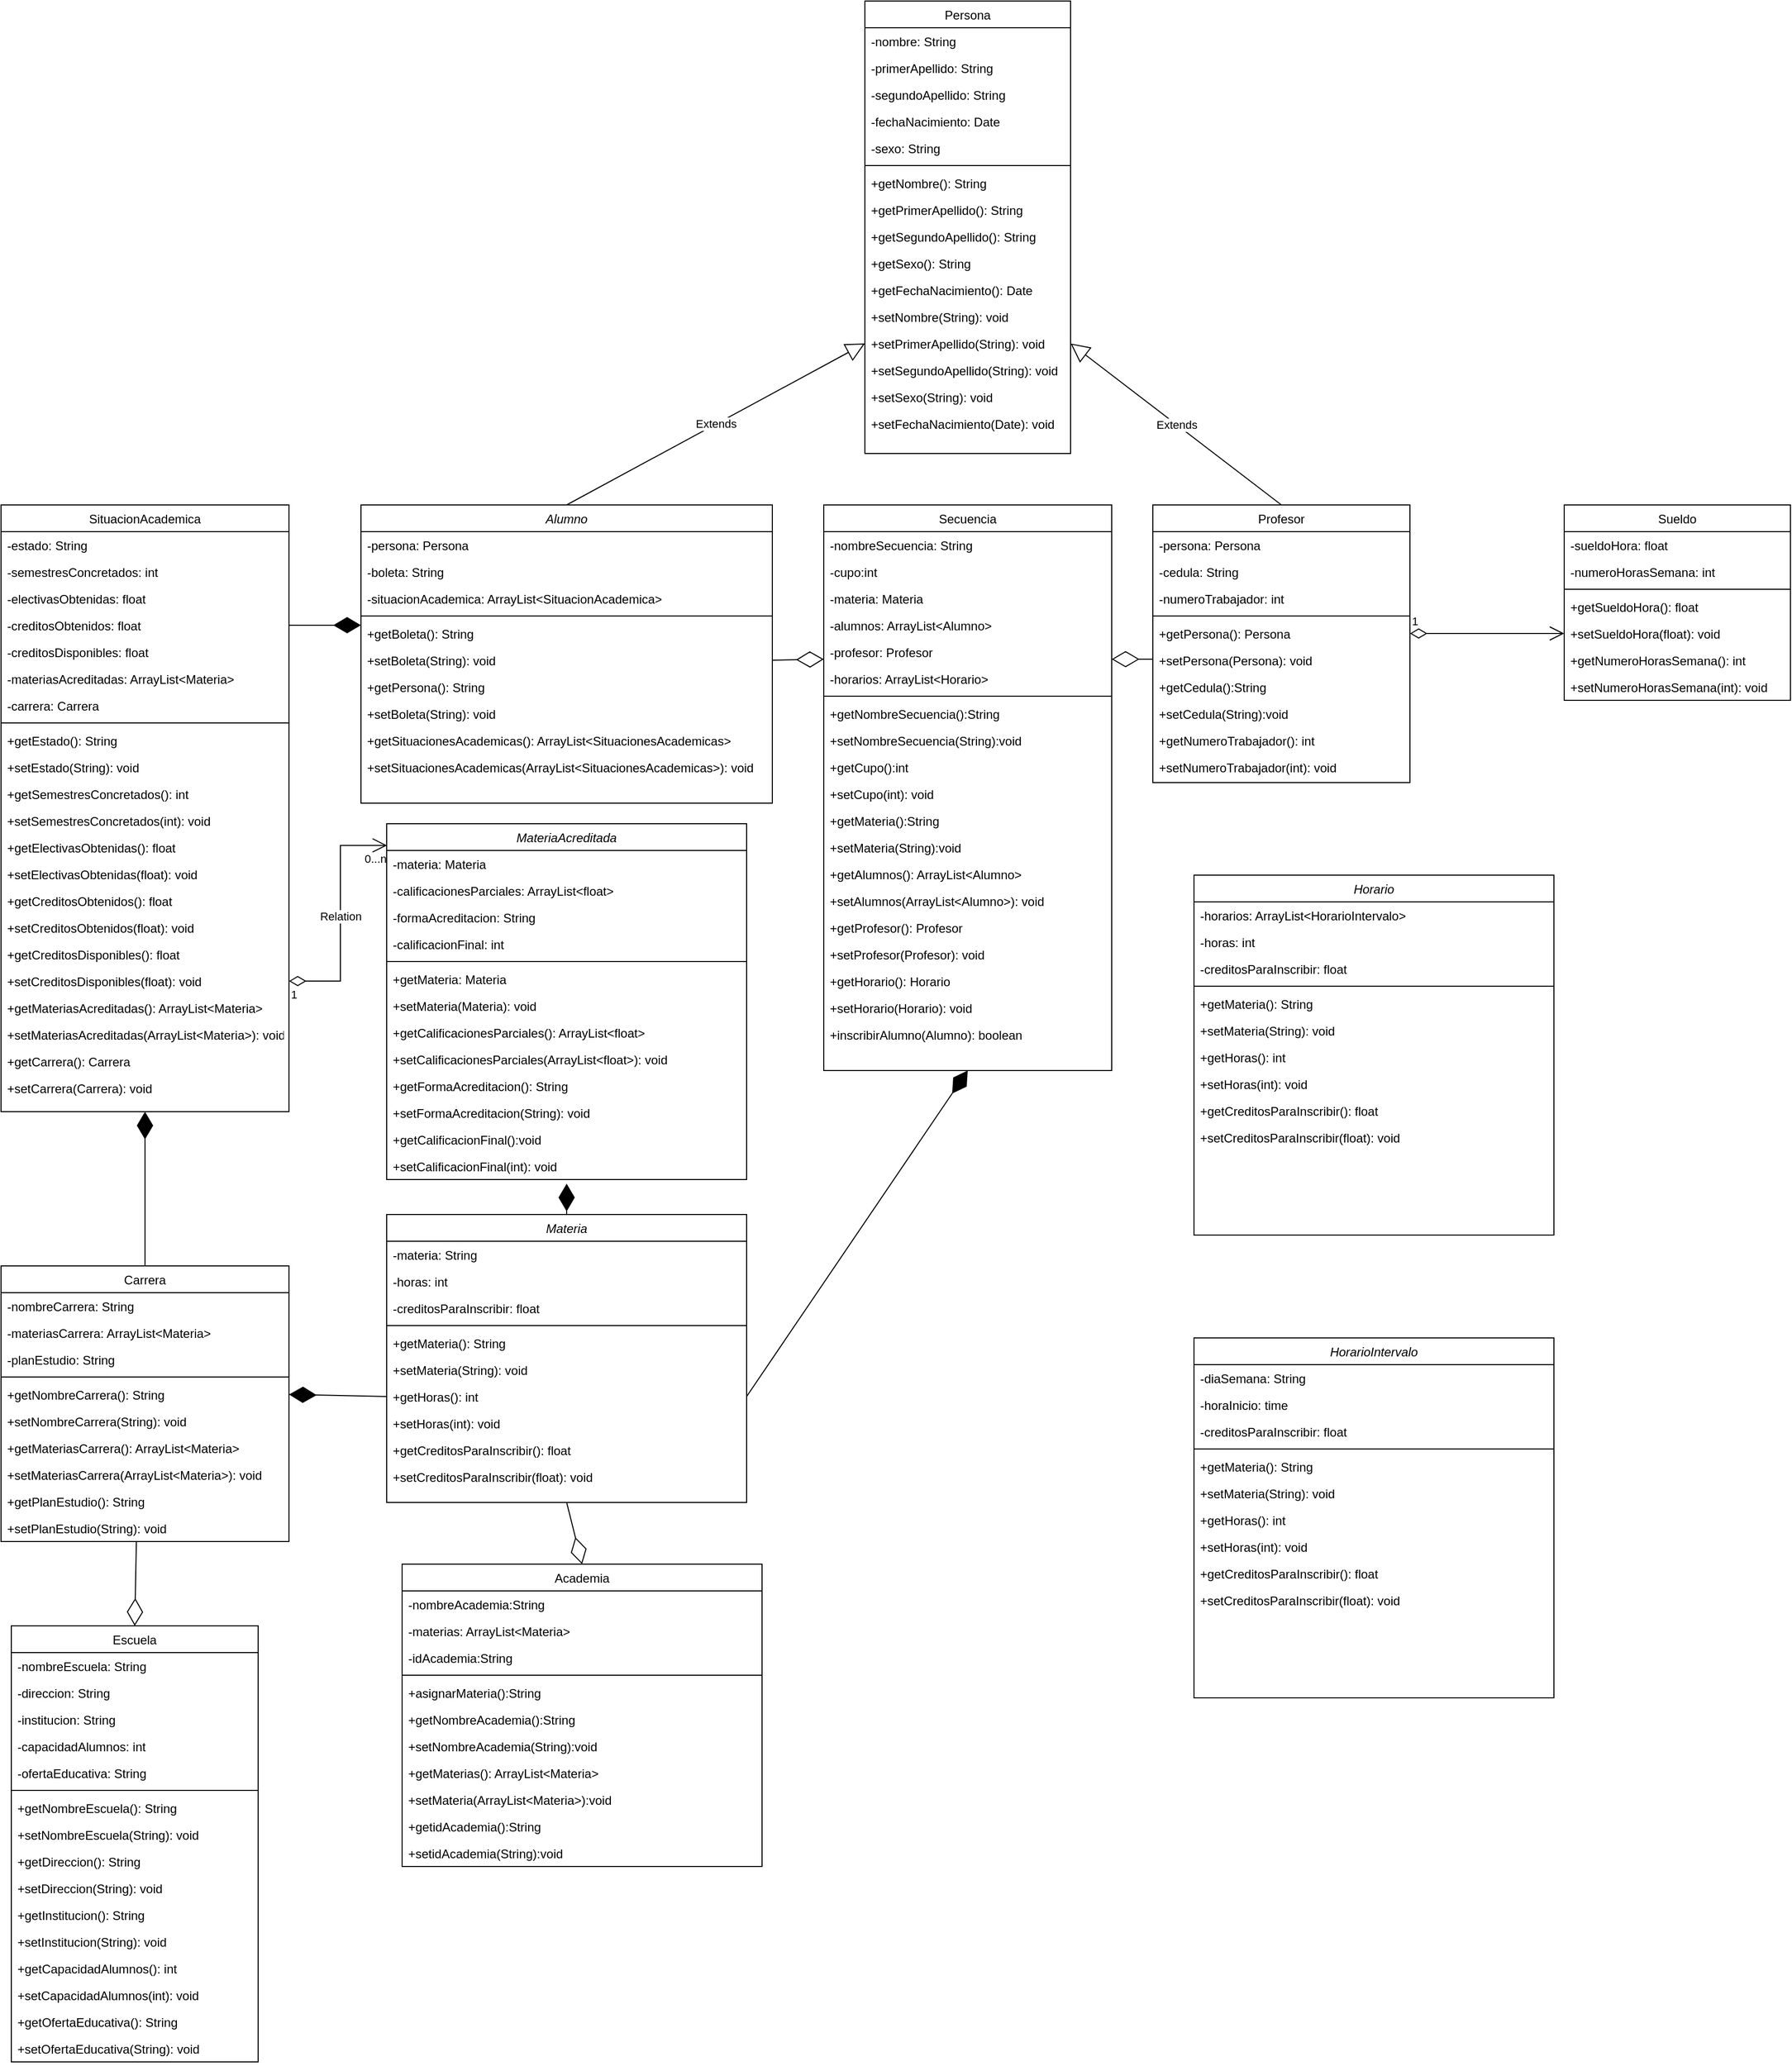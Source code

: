 <mxfile version="16.6.4" type="github">
  <diagram id="C5RBs43oDa-KdzZeNtuy" name="Page-1">
    <mxGraphModel dx="2181" dy="3043" grid="1" gridSize="10" guides="1" tooltips="1" connect="1" arrows="1" fold="1" page="1" pageScale="1" pageWidth="827" pageHeight="1169" math="0" shadow="0">
      <root>
        <mxCell id="WIyWlLk6GJQsqaUBKTNV-0" />
        <mxCell id="WIyWlLk6GJQsqaUBKTNV-1" parent="WIyWlLk6GJQsqaUBKTNV-0" />
        <mxCell id="zkfFHV4jXpPFQw0GAbJ--0" value="Alumno" style="swimlane;fontStyle=2;align=center;verticalAlign=top;childLayout=stackLayout;horizontal=1;startSize=26;horizontalStack=0;resizeParent=1;resizeLast=0;collapsible=1;marginBottom=0;rounded=0;shadow=0;strokeWidth=1;" parent="WIyWlLk6GJQsqaUBKTNV-1" vertex="1">
          <mxGeometry x="-130" y="-1720" width="400" height="290" as="geometry">
            <mxRectangle x="230" y="140" width="160" height="26" as="alternateBounds" />
          </mxGeometry>
        </mxCell>
        <mxCell id="nGI5e1UyWYg2ksJG9FxK-27" value="-persona: Persona" style="text;align=left;verticalAlign=top;spacingLeft=4;spacingRight=4;overflow=hidden;rotatable=0;points=[[0,0.5],[1,0.5]];portConstraint=eastwest;rounded=0;shadow=0;html=0;" parent="zkfFHV4jXpPFQw0GAbJ--0" vertex="1">
          <mxGeometry y="26" width="400" height="26" as="geometry" />
        </mxCell>
        <mxCell id="mEsMpx2pqCaBneYiub_S-0" value="-boleta: String" style="text;align=left;verticalAlign=top;spacingLeft=4;spacingRight=4;overflow=hidden;rotatable=0;points=[[0,0.5],[1,0.5]];portConstraint=eastwest;rounded=0;shadow=0;html=0;" parent="zkfFHV4jXpPFQw0GAbJ--0" vertex="1">
          <mxGeometry y="52" width="400" height="26" as="geometry" />
        </mxCell>
        <mxCell id="9MpK-hw04iY9h_Ogdzxi-5" value="-situacionAcademica: ArrayList&lt;SituacionAcademica&gt;" style="text;align=left;verticalAlign=top;spacingLeft=4;spacingRight=4;overflow=hidden;rotatable=0;points=[[0,0.5],[1,0.5]];portConstraint=eastwest;rounded=0;shadow=0;html=0;" parent="zkfFHV4jXpPFQw0GAbJ--0" vertex="1">
          <mxGeometry y="78" width="400" height="26" as="geometry" />
        </mxCell>
        <mxCell id="zkfFHV4jXpPFQw0GAbJ--4" value="" style="line;html=1;strokeWidth=1;align=left;verticalAlign=middle;spacingTop=-1;spacingLeft=3;spacingRight=3;rotatable=0;labelPosition=right;points=[];portConstraint=eastwest;" parent="zkfFHV4jXpPFQw0GAbJ--0" vertex="1">
          <mxGeometry y="104" width="400" height="8" as="geometry" />
        </mxCell>
        <mxCell id="9MpK-hw04iY9h_Ogdzxi-11" value="+getBoleta(): String" style="text;align=left;verticalAlign=top;spacingLeft=4;spacingRight=4;overflow=hidden;rotatable=0;points=[[0,0.5],[1,0.5]];portConstraint=eastwest;rounded=0;shadow=0;html=0;" parent="zkfFHV4jXpPFQw0GAbJ--0" vertex="1">
          <mxGeometry y="112" width="400" height="26" as="geometry" />
        </mxCell>
        <mxCell id="9MpK-hw04iY9h_Ogdzxi-6" value="+setBoleta(String): void" style="text;align=left;verticalAlign=top;spacingLeft=4;spacingRight=4;overflow=hidden;rotatable=0;points=[[0,0.5],[1,0.5]];portConstraint=eastwest;rounded=0;shadow=0;html=0;" parent="zkfFHV4jXpPFQw0GAbJ--0" vertex="1">
          <mxGeometry y="138" width="400" height="26" as="geometry" />
        </mxCell>
        <mxCell id="-UYvQyZ7zMGwkuYEwKRm-19" value="+getPersona(): String" style="text;align=left;verticalAlign=top;spacingLeft=4;spacingRight=4;overflow=hidden;rotatable=0;points=[[0,0.5],[1,0.5]];portConstraint=eastwest;rounded=0;shadow=0;html=0;" vertex="1" parent="zkfFHV4jXpPFQw0GAbJ--0">
          <mxGeometry y="164" width="400" height="26" as="geometry" />
        </mxCell>
        <mxCell id="-UYvQyZ7zMGwkuYEwKRm-20" value="+setBoleta(String): void" style="text;align=left;verticalAlign=top;spacingLeft=4;spacingRight=4;overflow=hidden;rotatable=0;points=[[0,0.5],[1,0.5]];portConstraint=eastwest;rounded=0;shadow=0;html=0;" vertex="1" parent="zkfFHV4jXpPFQw0GAbJ--0">
          <mxGeometry y="190" width="400" height="26" as="geometry" />
        </mxCell>
        <mxCell id="-UYvQyZ7zMGwkuYEwKRm-21" value="+getSituacionesAcademicas(): ArrayList&lt;SituacionesAcademicas&gt;" style="text;align=left;verticalAlign=top;spacingLeft=4;spacingRight=4;overflow=hidden;rotatable=0;points=[[0,0.5],[1,0.5]];portConstraint=eastwest;rounded=0;shadow=0;html=0;" vertex="1" parent="zkfFHV4jXpPFQw0GAbJ--0">
          <mxGeometry y="216" width="400" height="26" as="geometry" />
        </mxCell>
        <mxCell id="-UYvQyZ7zMGwkuYEwKRm-22" value="+setSituacionesAcademicas(ArrayList&lt;SituacionesAcademicas&gt;): void" style="text;align=left;verticalAlign=top;spacingLeft=4;spacingRight=4;overflow=hidden;rotatable=0;points=[[0,0.5],[1,0.5]];portConstraint=eastwest;rounded=0;shadow=0;html=0;" vertex="1" parent="zkfFHV4jXpPFQw0GAbJ--0">
          <mxGeometry y="242" width="400" height="26" as="geometry" />
        </mxCell>
        <mxCell id="zkfFHV4jXpPFQw0GAbJ--6" value="Secuencia" style="swimlane;fontStyle=0;align=center;verticalAlign=top;childLayout=stackLayout;horizontal=1;startSize=26;horizontalStack=0;resizeParent=1;resizeLast=0;collapsible=1;marginBottom=0;rounded=0;shadow=0;strokeWidth=1;" parent="WIyWlLk6GJQsqaUBKTNV-1" vertex="1">
          <mxGeometry x="320" y="-1720" width="280" height="550" as="geometry">
            <mxRectangle x="130" y="380" width="160" height="26" as="alternateBounds" />
          </mxGeometry>
        </mxCell>
        <mxCell id="zkfFHV4jXpPFQw0GAbJ--8" value="-nombreSecuencia: String" style="text;align=left;verticalAlign=top;spacingLeft=4;spacingRight=4;overflow=hidden;rotatable=0;points=[[0,0.5],[1,0.5]];portConstraint=eastwest;rounded=0;shadow=0;html=0;" parent="zkfFHV4jXpPFQw0GAbJ--6" vertex="1">
          <mxGeometry y="26" width="280" height="26" as="geometry" />
        </mxCell>
        <mxCell id="zkfFHV4jXpPFQw0GAbJ--7" value="-cupo:int" style="text;align=left;verticalAlign=top;spacingLeft=4;spacingRight=4;overflow=hidden;rotatable=0;points=[[0,0.5],[1,0.5]];portConstraint=eastwest;" parent="zkfFHV4jXpPFQw0GAbJ--6" vertex="1">
          <mxGeometry y="52" width="280" height="26" as="geometry" />
        </mxCell>
        <mxCell id="yTlDDd_6zAuDjH4jL7dq-10" value="-materia: Materia" style="text;align=left;verticalAlign=top;spacingLeft=4;spacingRight=4;overflow=hidden;rotatable=0;points=[[0,0.5],[1,0.5]];portConstraint=eastwest;rounded=0;shadow=0;html=0;" parent="zkfFHV4jXpPFQw0GAbJ--6" vertex="1">
          <mxGeometry y="78" width="280" height="26" as="geometry" />
        </mxCell>
        <mxCell id="yTlDDd_6zAuDjH4jL7dq-12" value="-alumnos: ArrayList&lt;Alumno&gt;" style="text;align=left;verticalAlign=top;spacingLeft=4;spacingRight=4;overflow=hidden;rotatable=0;points=[[0,0.5],[1,0.5]];portConstraint=eastwest;rounded=0;shadow=0;html=0;" parent="zkfFHV4jXpPFQw0GAbJ--6" vertex="1">
          <mxGeometry y="104" width="280" height="26" as="geometry" />
        </mxCell>
        <mxCell id="-UYvQyZ7zMGwkuYEwKRm-94" value="-profesor: Profesor" style="text;align=left;verticalAlign=top;spacingLeft=4;spacingRight=4;overflow=hidden;rotatable=0;points=[[0,0.5],[1,0.5]];portConstraint=eastwest;rounded=0;shadow=0;html=0;" vertex="1" parent="zkfFHV4jXpPFQw0GAbJ--6">
          <mxGeometry y="130" width="280" height="26" as="geometry" />
        </mxCell>
        <mxCell id="-UYvQyZ7zMGwkuYEwKRm-95" value="-horarios: ArrayList&lt;Horario&gt;" style="text;align=left;verticalAlign=top;spacingLeft=4;spacingRight=4;overflow=hidden;rotatable=0;points=[[0,0.5],[1,0.5]];portConstraint=eastwest;rounded=0;shadow=0;html=0;" vertex="1" parent="zkfFHV4jXpPFQw0GAbJ--6">
          <mxGeometry y="156" width="280" height="26" as="geometry" />
        </mxCell>
        <mxCell id="zkfFHV4jXpPFQw0GAbJ--9" value="" style="line;html=1;strokeWidth=1;align=left;verticalAlign=middle;spacingTop=-1;spacingLeft=3;spacingRight=3;rotatable=0;labelPosition=right;points=[];portConstraint=eastwest;" parent="zkfFHV4jXpPFQw0GAbJ--6" vertex="1">
          <mxGeometry y="182" width="280" height="8" as="geometry" />
        </mxCell>
        <mxCell id="yTlDDd_6zAuDjH4jL7dq-11" value="+getNombreSecuencia():String" style="text;align=left;verticalAlign=top;spacingLeft=4;spacingRight=4;overflow=hidden;rotatable=0;points=[[0,0.5],[1,0.5]];portConstraint=eastwest;fontStyle=0" parent="zkfFHV4jXpPFQw0GAbJ--6" vertex="1">
          <mxGeometry y="190" width="280" height="26" as="geometry" />
        </mxCell>
        <mxCell id="zkfFHV4jXpPFQw0GAbJ--10" value="+setNombreSecuencia(String):void" style="text;align=left;verticalAlign=top;spacingLeft=4;spacingRight=4;overflow=hidden;rotatable=0;points=[[0,0.5],[1,0.5]];portConstraint=eastwest;fontStyle=0" parent="zkfFHV4jXpPFQw0GAbJ--6" vertex="1">
          <mxGeometry y="216" width="280" height="26" as="geometry" />
        </mxCell>
        <mxCell id="zkfFHV4jXpPFQw0GAbJ--11" value="+getCupo():int" style="text;align=left;verticalAlign=top;spacingLeft=4;spacingRight=4;overflow=hidden;rotatable=0;points=[[0,0.5],[1,0.5]];portConstraint=eastwest;" parent="zkfFHV4jXpPFQw0GAbJ--6" vertex="1">
          <mxGeometry y="242" width="280" height="26" as="geometry" />
        </mxCell>
        <mxCell id="lx0XnHlaVQ32rmV-rb9W-14" value="+setCupo(int): void" style="text;align=left;verticalAlign=top;spacingLeft=4;spacingRight=4;overflow=hidden;rotatable=0;points=[[0,0.5],[1,0.5]];portConstraint=eastwest;" parent="zkfFHV4jXpPFQw0GAbJ--6" vertex="1">
          <mxGeometry y="268" width="280" height="26" as="geometry" />
        </mxCell>
        <mxCell id="bSlE8qbJm2oqBHMc-JgC-0" value="+getMateria():String" style="text;align=left;verticalAlign=top;spacingLeft=4;spacingRight=4;overflow=hidden;rotatable=0;points=[[0,0.5],[1,0.5]];portConstraint=eastwest;" parent="zkfFHV4jXpPFQw0GAbJ--6" vertex="1">
          <mxGeometry y="294" width="280" height="26" as="geometry" />
        </mxCell>
        <mxCell id="bSlE8qbJm2oqBHMc-JgC-1" value="+setMateria(String):void" style="text;align=left;verticalAlign=top;spacingLeft=4;spacingRight=4;overflow=hidden;rotatable=0;points=[[0,0.5],[1,0.5]];portConstraint=eastwest;" parent="zkfFHV4jXpPFQw0GAbJ--6" vertex="1">
          <mxGeometry y="320" width="280" height="26" as="geometry" />
        </mxCell>
        <mxCell id="bSlE8qbJm2oqBHMc-JgC-2" value="+getAlumnos(): ArrayList&lt;Alumno&gt;" style="text;align=left;verticalAlign=top;spacingLeft=4;spacingRight=4;overflow=hidden;rotatable=0;points=[[0,0.5],[1,0.5]];portConstraint=eastwest;" parent="zkfFHV4jXpPFQw0GAbJ--6" vertex="1">
          <mxGeometry y="346" width="280" height="26" as="geometry" />
        </mxCell>
        <mxCell id="bSlE8qbJm2oqBHMc-JgC-3" value="+setAlumnos(ArrayList&lt;Alumno&gt;): void" style="text;align=left;verticalAlign=top;spacingLeft=4;spacingRight=4;overflow=hidden;rotatable=0;points=[[0,0.5],[1,0.5]];portConstraint=eastwest;" parent="zkfFHV4jXpPFQw0GAbJ--6" vertex="1">
          <mxGeometry y="372" width="280" height="26" as="geometry" />
        </mxCell>
        <mxCell id="-UYvQyZ7zMGwkuYEwKRm-96" value="+getProfesor(): Profesor" style="text;align=left;verticalAlign=top;spacingLeft=4;spacingRight=4;overflow=hidden;rotatable=0;points=[[0,0.5],[1,0.5]];portConstraint=eastwest;" vertex="1" parent="zkfFHV4jXpPFQw0GAbJ--6">
          <mxGeometry y="398" width="280" height="26" as="geometry" />
        </mxCell>
        <mxCell id="-UYvQyZ7zMGwkuYEwKRm-97" value="+setProfesor(Profesor): void" style="text;align=left;verticalAlign=top;spacingLeft=4;spacingRight=4;overflow=hidden;rotatable=0;points=[[0,0.5],[1,0.5]];portConstraint=eastwest;" vertex="1" parent="zkfFHV4jXpPFQw0GAbJ--6">
          <mxGeometry y="424" width="280" height="26" as="geometry" />
        </mxCell>
        <mxCell id="-UYvQyZ7zMGwkuYEwKRm-98" value="+getHorario(): Horario" style="text;align=left;verticalAlign=top;spacingLeft=4;spacingRight=4;overflow=hidden;rotatable=0;points=[[0,0.5],[1,0.5]];portConstraint=eastwest;" vertex="1" parent="zkfFHV4jXpPFQw0GAbJ--6">
          <mxGeometry y="450" width="280" height="26" as="geometry" />
        </mxCell>
        <mxCell id="-UYvQyZ7zMGwkuYEwKRm-99" value="+setHorario(Horario): void" style="text;align=left;verticalAlign=top;spacingLeft=4;spacingRight=4;overflow=hidden;rotatable=0;points=[[0,0.5],[1,0.5]];portConstraint=eastwest;" vertex="1" parent="zkfFHV4jXpPFQw0GAbJ--6">
          <mxGeometry y="476" width="280" height="26" as="geometry" />
        </mxCell>
        <mxCell id="lx0XnHlaVQ32rmV-rb9W-15" value="+inscribirAlumno(Alumno): boolean" style="text;align=left;verticalAlign=top;spacingLeft=4;spacingRight=4;overflow=hidden;rotatable=0;points=[[0,0.5],[1,0.5]];portConstraint=eastwest;" parent="zkfFHV4jXpPFQw0GAbJ--6" vertex="1">
          <mxGeometry y="502" width="280" height="26" as="geometry" />
        </mxCell>
        <mxCell id="zkfFHV4jXpPFQw0GAbJ--13" value="Profesor" style="swimlane;fontStyle=0;align=center;verticalAlign=top;childLayout=stackLayout;horizontal=1;startSize=26;horizontalStack=0;resizeParent=1;resizeLast=0;collapsible=1;marginBottom=0;rounded=0;shadow=0;strokeWidth=1;" parent="WIyWlLk6GJQsqaUBKTNV-1" vertex="1">
          <mxGeometry x="640" y="-1720" width="250" height="270" as="geometry">
            <mxRectangle x="340" y="380" width="170" height="26" as="alternateBounds" />
          </mxGeometry>
        </mxCell>
        <mxCell id="zkfFHV4jXpPFQw0GAbJ--14" value="-persona: Persona" style="text;align=left;verticalAlign=top;spacingLeft=4;spacingRight=4;overflow=hidden;rotatable=0;points=[[0,0.5],[1,0.5]];portConstraint=eastwest;" parent="zkfFHV4jXpPFQw0GAbJ--13" vertex="1">
          <mxGeometry y="26" width="250" height="26" as="geometry" />
        </mxCell>
        <mxCell id="-iGM_5B9Lxvq1E4XE7PT-1" value="-cedula: String" style="text;align=left;verticalAlign=top;spacingLeft=4;spacingRight=4;overflow=hidden;rotatable=0;points=[[0,0.5],[1,0.5]];portConstraint=eastwest;" parent="zkfFHV4jXpPFQw0GAbJ--13" vertex="1">
          <mxGeometry y="52" width="250" height="26" as="geometry" />
        </mxCell>
        <mxCell id="nGI5e1UyWYg2ksJG9FxK-23" value="-numeroTrabajador: int" style="text;align=left;verticalAlign=top;spacingLeft=4;spacingRight=4;overflow=hidden;rotatable=0;points=[[0,0.5],[1,0.5]];portConstraint=eastwest;" parent="zkfFHV4jXpPFQw0GAbJ--13" vertex="1">
          <mxGeometry y="78" width="250" height="26" as="geometry" />
        </mxCell>
        <mxCell id="zkfFHV4jXpPFQw0GAbJ--15" value="" style="line;html=1;strokeWidth=1;align=left;verticalAlign=middle;spacingTop=-1;spacingLeft=3;spacingRight=3;rotatable=0;labelPosition=right;points=[];portConstraint=eastwest;" parent="zkfFHV4jXpPFQw0GAbJ--13" vertex="1">
          <mxGeometry y="104" width="250" height="8" as="geometry" />
        </mxCell>
        <mxCell id="yTlDDd_6zAuDjH4jL7dq-3" value="+getPersona(): Persona&#xa;" style="text;align=left;verticalAlign=top;spacingLeft=4;spacingRight=4;overflow=hidden;rotatable=0;points=[[0,0.5],[1,0.5]];portConstraint=eastwest;" parent="zkfFHV4jXpPFQw0GAbJ--13" vertex="1">
          <mxGeometry y="112" width="250" height="26" as="geometry" />
        </mxCell>
        <mxCell id="yTlDDd_6zAuDjH4jL7dq-4" value="+setPersona(Persona): void" style="text;align=left;verticalAlign=top;spacingLeft=4;spacingRight=4;overflow=hidden;rotatable=0;points=[[0,0.5],[1,0.5]];portConstraint=eastwest;" parent="zkfFHV4jXpPFQw0GAbJ--13" vertex="1">
          <mxGeometry y="138" width="250" height="26" as="geometry" />
        </mxCell>
        <mxCell id="nGI5e1UyWYg2ksJG9FxK-21" value="+getCedula():String&#xa;" style="text;align=left;verticalAlign=top;spacingLeft=4;spacingRight=4;overflow=hidden;rotatable=0;points=[[0,0.5],[1,0.5]];portConstraint=eastwest;" parent="zkfFHV4jXpPFQw0GAbJ--13" vertex="1">
          <mxGeometry y="164" width="250" height="26" as="geometry" />
        </mxCell>
        <mxCell id="nGI5e1UyWYg2ksJG9FxK-22" value="+setCedula(String):void" style="text;align=left;verticalAlign=top;spacingLeft=4;spacingRight=4;overflow=hidden;rotatable=0;points=[[0,0.5],[1,0.5]];portConstraint=eastwest;" parent="zkfFHV4jXpPFQw0GAbJ--13" vertex="1">
          <mxGeometry y="190" width="250" height="26" as="geometry" />
        </mxCell>
        <mxCell id="nGI5e1UyWYg2ksJG9FxK-25" value="+getNumeroTrabajador(): int" style="text;align=left;verticalAlign=top;spacingLeft=4;spacingRight=4;overflow=hidden;rotatable=0;points=[[0,0.5],[1,0.5]];portConstraint=eastwest;" parent="zkfFHV4jXpPFQw0GAbJ--13" vertex="1">
          <mxGeometry y="216" width="250" height="26" as="geometry" />
        </mxCell>
        <mxCell id="nGI5e1UyWYg2ksJG9FxK-26" value="+setNumeroTrabajador(int): void" style="text;align=left;verticalAlign=top;spacingLeft=4;spacingRight=4;overflow=hidden;rotatable=0;points=[[0,0.5],[1,0.5]];portConstraint=eastwest;" parent="zkfFHV4jXpPFQw0GAbJ--13" vertex="1">
          <mxGeometry y="242" width="250" height="26" as="geometry" />
        </mxCell>
        <mxCell id="zkfFHV4jXpPFQw0GAbJ--17" value="Carrera" style="swimlane;fontStyle=0;align=center;verticalAlign=top;childLayout=stackLayout;horizontal=1;startSize=26;horizontalStack=0;resizeParent=1;resizeLast=0;collapsible=1;marginBottom=0;rounded=0;shadow=0;strokeWidth=1;" parent="WIyWlLk6GJQsqaUBKTNV-1" vertex="1">
          <mxGeometry x="-480" y="-980" width="280" height="268" as="geometry">
            <mxRectangle x="550" y="140" width="160" height="26" as="alternateBounds" />
          </mxGeometry>
        </mxCell>
        <mxCell id="zkfFHV4jXpPFQw0GAbJ--18" value="-nombreCarrera: String" style="text;align=left;verticalAlign=top;spacingLeft=4;spacingRight=4;overflow=hidden;rotatable=0;points=[[0,0.5],[1,0.5]];portConstraint=eastwest;" parent="zkfFHV4jXpPFQw0GAbJ--17" vertex="1">
          <mxGeometry y="26" width="280" height="26" as="geometry" />
        </mxCell>
        <mxCell id="zkfFHV4jXpPFQw0GAbJ--19" value="-materiasCarrera: ArrayList&lt;Materia&gt;" style="text;align=left;verticalAlign=top;spacingLeft=4;spacingRight=4;overflow=hidden;rotatable=0;points=[[0,0.5],[1,0.5]];portConstraint=eastwest;rounded=0;shadow=0;html=0;" parent="zkfFHV4jXpPFQw0GAbJ--17" vertex="1">
          <mxGeometry y="52" width="280" height="26" as="geometry" />
        </mxCell>
        <mxCell id="-UYvQyZ7zMGwkuYEwKRm-79" value="-planEstudio: String" style="text;align=left;verticalAlign=top;spacingLeft=4;spacingRight=4;overflow=hidden;rotatable=0;points=[[0,0.5],[1,0.5]];portConstraint=eastwest;rounded=0;shadow=0;html=0;" vertex="1" parent="zkfFHV4jXpPFQw0GAbJ--17">
          <mxGeometry y="78" width="280" height="26" as="geometry" />
        </mxCell>
        <mxCell id="zkfFHV4jXpPFQw0GAbJ--23" value="" style="line;html=1;strokeWidth=1;align=left;verticalAlign=middle;spacingTop=-1;spacingLeft=3;spacingRight=3;rotatable=0;labelPosition=right;points=[];portConstraint=eastwest;" parent="zkfFHV4jXpPFQw0GAbJ--17" vertex="1">
          <mxGeometry y="104" width="280" height="8" as="geometry" />
        </mxCell>
        <mxCell id="-UYvQyZ7zMGwkuYEwKRm-80" value="+getNombreCarrera(): String" style="text;align=left;verticalAlign=top;spacingLeft=4;spacingRight=4;overflow=hidden;rotatable=0;points=[[0,0.5],[1,0.5]];portConstraint=eastwest;rounded=0;shadow=0;html=0;" vertex="1" parent="zkfFHV4jXpPFQw0GAbJ--17">
          <mxGeometry y="112" width="280" height="26" as="geometry" />
        </mxCell>
        <mxCell id="-UYvQyZ7zMGwkuYEwKRm-86" value="+setNombreCarrera(String): void" style="text;align=left;verticalAlign=top;spacingLeft=4;spacingRight=4;overflow=hidden;rotatable=0;points=[[0,0.5],[1,0.5]];portConstraint=eastwest;rounded=0;shadow=0;html=0;" vertex="1" parent="zkfFHV4jXpPFQw0GAbJ--17">
          <mxGeometry y="138" width="280" height="26" as="geometry" />
        </mxCell>
        <mxCell id="-UYvQyZ7zMGwkuYEwKRm-85" value="+getMateriasCarrera(): ArrayList&lt;Materia&gt;" style="text;align=left;verticalAlign=top;spacingLeft=4;spacingRight=4;overflow=hidden;rotatable=0;points=[[0,0.5],[1,0.5]];portConstraint=eastwest;rounded=0;shadow=0;html=0;" vertex="1" parent="zkfFHV4jXpPFQw0GAbJ--17">
          <mxGeometry y="164" width="280" height="26" as="geometry" />
        </mxCell>
        <mxCell id="-UYvQyZ7zMGwkuYEwKRm-84" value="+setMateriasCarrera(ArrayList&lt;Materia&gt;): void" style="text;align=left;verticalAlign=top;spacingLeft=4;spacingRight=4;overflow=hidden;rotatable=0;points=[[0,0.5],[1,0.5]];portConstraint=eastwest;rounded=0;shadow=0;html=0;" vertex="1" parent="zkfFHV4jXpPFQw0GAbJ--17">
          <mxGeometry y="190" width="280" height="26" as="geometry" />
        </mxCell>
        <mxCell id="-UYvQyZ7zMGwkuYEwKRm-83" value="+getPlanEstudio(): String" style="text;align=left;verticalAlign=top;spacingLeft=4;spacingRight=4;overflow=hidden;rotatable=0;points=[[0,0.5],[1,0.5]];portConstraint=eastwest;rounded=0;shadow=0;html=0;" vertex="1" parent="zkfFHV4jXpPFQw0GAbJ--17">
          <mxGeometry y="216" width="280" height="26" as="geometry" />
        </mxCell>
        <mxCell id="-UYvQyZ7zMGwkuYEwKRm-81" value="+setPlanEstudio(String): void" style="text;align=left;verticalAlign=top;spacingLeft=4;spacingRight=4;overflow=hidden;rotatable=0;points=[[0,0.5],[1,0.5]];portConstraint=eastwest;rounded=0;shadow=0;html=0;" vertex="1" parent="zkfFHV4jXpPFQw0GAbJ--17">
          <mxGeometry y="242" width="280" height="26" as="geometry" />
        </mxCell>
        <mxCell id="lx0XnHlaVQ32rmV-rb9W-0" value="Academia" style="swimlane;fontStyle=0;align=center;verticalAlign=top;childLayout=stackLayout;horizontal=1;startSize=26;horizontalStack=0;resizeParent=1;resizeLast=0;collapsible=1;marginBottom=0;rounded=0;shadow=0;strokeWidth=1;" parent="WIyWlLk6GJQsqaUBKTNV-1" vertex="1">
          <mxGeometry x="-90" y="-690" width="350" height="294" as="geometry">
            <mxRectangle x="550" y="140" width="160" height="26" as="alternateBounds" />
          </mxGeometry>
        </mxCell>
        <mxCell id="lx0XnHlaVQ32rmV-rb9W-1" value="-nombreAcademia:String" style="text;align=left;verticalAlign=top;spacingLeft=4;spacingRight=4;overflow=hidden;rotatable=0;points=[[0,0.5],[1,0.5]];portConstraint=eastwest;" parent="lx0XnHlaVQ32rmV-rb9W-0" vertex="1">
          <mxGeometry y="26" width="350" height="26" as="geometry" />
        </mxCell>
        <mxCell id="lx0XnHlaVQ32rmV-rb9W-7" value="-materias: ArrayList&lt;Materia&gt;" style="text;align=left;verticalAlign=top;spacingLeft=4;spacingRight=4;overflow=hidden;rotatable=0;points=[[0,0.5],[1,0.5]];portConstraint=eastwest;rounded=0;shadow=0;html=0;" parent="lx0XnHlaVQ32rmV-rb9W-0" vertex="1">
          <mxGeometry y="52" width="350" height="26" as="geometry" />
        </mxCell>
        <mxCell id="lx0XnHlaVQ32rmV-rb9W-2" value="-idAcademia:String" style="text;align=left;verticalAlign=top;spacingLeft=4;spacingRight=4;overflow=hidden;rotatable=0;points=[[0,0.5],[1,0.5]];portConstraint=eastwest;rounded=0;shadow=0;html=0;" parent="lx0XnHlaVQ32rmV-rb9W-0" vertex="1">
          <mxGeometry y="78" width="350" height="26" as="geometry" />
        </mxCell>
        <mxCell id="lx0XnHlaVQ32rmV-rb9W-3" value="" style="line;html=1;strokeWidth=1;align=left;verticalAlign=middle;spacingTop=-1;spacingLeft=3;spacingRight=3;rotatable=0;labelPosition=right;points=[];portConstraint=eastwest;" parent="lx0XnHlaVQ32rmV-rb9W-0" vertex="1">
          <mxGeometry y="104" width="350" height="8" as="geometry" />
        </mxCell>
        <mxCell id="lx0XnHlaVQ32rmV-rb9W-4" value="+asignarMateria():String" style="text;align=left;verticalAlign=top;spacingLeft=4;spacingRight=4;overflow=hidden;rotatable=0;points=[[0,0.5],[1,0.5]];portConstraint=eastwest;" parent="lx0XnHlaVQ32rmV-rb9W-0" vertex="1">
          <mxGeometry y="112" width="350" height="26" as="geometry" />
        </mxCell>
        <mxCell id="lx0XnHlaVQ32rmV-rb9W-8" value="+getNombreAcademia():String&#xa;" style="text;align=left;verticalAlign=top;spacingLeft=4;spacingRight=4;overflow=hidden;rotatable=0;points=[[0,0.5],[1,0.5]];portConstraint=eastwest;" parent="lx0XnHlaVQ32rmV-rb9W-0" vertex="1">
          <mxGeometry y="138" width="350" height="26" as="geometry" />
        </mxCell>
        <mxCell id="lx0XnHlaVQ32rmV-rb9W-9" value="+setNombreAcademia(String):void" style="text;align=left;verticalAlign=top;spacingLeft=4;spacingRight=4;overflow=hidden;rotatable=0;points=[[0,0.5],[1,0.5]];portConstraint=eastwest;" parent="lx0XnHlaVQ32rmV-rb9W-0" vertex="1">
          <mxGeometry y="164" width="350" height="26" as="geometry" />
        </mxCell>
        <mxCell id="lx0XnHlaVQ32rmV-rb9W-10" value="+getMaterias(): ArrayList&lt;Materia&gt;&#xa;" style="text;align=left;verticalAlign=top;spacingLeft=4;spacingRight=4;overflow=hidden;rotatable=0;points=[[0,0.5],[1,0.5]];portConstraint=eastwest;" parent="lx0XnHlaVQ32rmV-rb9W-0" vertex="1">
          <mxGeometry y="190" width="350" height="26" as="geometry" />
        </mxCell>
        <mxCell id="lx0XnHlaVQ32rmV-rb9W-11" value="+setMateria(ArrayList&lt;Materia&gt;):void" style="text;align=left;verticalAlign=top;spacingLeft=4;spacingRight=4;overflow=hidden;rotatable=0;points=[[0,0.5],[1,0.5]];portConstraint=eastwest;" parent="lx0XnHlaVQ32rmV-rb9W-0" vertex="1">
          <mxGeometry y="216" width="350" height="26" as="geometry" />
        </mxCell>
        <mxCell id="lx0XnHlaVQ32rmV-rb9W-13" value="+getidAcademia():String&#xa;" style="text;align=left;verticalAlign=top;spacingLeft=4;spacingRight=4;overflow=hidden;rotatable=0;points=[[0,0.5],[1,0.5]];portConstraint=eastwest;" parent="lx0XnHlaVQ32rmV-rb9W-0" vertex="1">
          <mxGeometry y="242" width="350" height="26" as="geometry" />
        </mxCell>
        <mxCell id="lx0XnHlaVQ32rmV-rb9W-12" value="+setidAcademia(String):void" style="text;align=left;verticalAlign=top;spacingLeft=4;spacingRight=4;overflow=hidden;rotatable=0;points=[[0,0.5],[1,0.5]];portConstraint=eastwest;" parent="lx0XnHlaVQ32rmV-rb9W-0" vertex="1">
          <mxGeometry y="268" width="350" height="26" as="geometry" />
        </mxCell>
        <mxCell id="nGI5e1UyWYg2ksJG9FxK-0" value="Persona" style="swimlane;fontStyle=0;align=center;verticalAlign=top;childLayout=stackLayout;horizontal=1;startSize=26;horizontalStack=0;resizeParent=1;resizeLast=0;collapsible=1;marginBottom=0;rounded=0;shadow=0;strokeWidth=1;" parent="WIyWlLk6GJQsqaUBKTNV-1" vertex="1">
          <mxGeometry x="360" y="-2210" width="200" height="440" as="geometry">
            <mxRectangle x="550" y="140" width="160" height="26" as="alternateBounds" />
          </mxGeometry>
        </mxCell>
        <mxCell id="nGI5e1UyWYg2ksJG9FxK-12" value="-nombre: String" style="text;align=left;verticalAlign=top;spacingLeft=4;spacingRight=4;overflow=hidden;rotatable=0;points=[[0,0.5],[1,0.5]];portConstraint=eastwest;" parent="nGI5e1UyWYg2ksJG9FxK-0" vertex="1">
          <mxGeometry y="26" width="200" height="26" as="geometry" />
        </mxCell>
        <mxCell id="nGI5e1UyWYg2ksJG9FxK-1" value="-primerApellido: String" style="text;align=left;verticalAlign=top;spacingLeft=4;spacingRight=4;overflow=hidden;rotatable=0;points=[[0,0.5],[1,0.5]];portConstraint=eastwest;" parent="nGI5e1UyWYg2ksJG9FxK-0" vertex="1">
          <mxGeometry y="52" width="200" height="26" as="geometry" />
        </mxCell>
        <mxCell id="nGI5e1UyWYg2ksJG9FxK-7" value="-segundoApellido: String" style="text;align=left;verticalAlign=top;spacingLeft=4;spacingRight=4;overflow=hidden;rotatable=0;points=[[0,0.5],[1,0.5]];portConstraint=eastwest;" parent="nGI5e1UyWYg2ksJG9FxK-0" vertex="1">
          <mxGeometry y="78" width="200" height="26" as="geometry" />
        </mxCell>
        <mxCell id="nGI5e1UyWYg2ksJG9FxK-9" value="-fechaNacimiento: Date" style="text;align=left;verticalAlign=top;spacingLeft=4;spacingRight=4;overflow=hidden;rotatable=0;points=[[0,0.5],[1,0.5]];portConstraint=eastwest;" parent="nGI5e1UyWYg2ksJG9FxK-0" vertex="1">
          <mxGeometry y="104" width="200" height="26" as="geometry" />
        </mxCell>
        <mxCell id="nGI5e1UyWYg2ksJG9FxK-11" value="-sexo: String" style="text;align=left;verticalAlign=top;spacingLeft=4;spacingRight=4;overflow=hidden;rotatable=0;points=[[0,0.5],[1,0.5]];portConstraint=eastwest;" parent="nGI5e1UyWYg2ksJG9FxK-0" vertex="1">
          <mxGeometry y="130" width="200" height="26" as="geometry" />
        </mxCell>
        <mxCell id="nGI5e1UyWYg2ksJG9FxK-3" value="" style="line;html=1;strokeWidth=1;align=left;verticalAlign=middle;spacingTop=-1;spacingLeft=3;spacingRight=3;rotatable=0;labelPosition=right;points=[];portConstraint=eastwest;" parent="nGI5e1UyWYg2ksJG9FxK-0" vertex="1">
          <mxGeometry y="156" width="200" height="8" as="geometry" />
        </mxCell>
        <mxCell id="nGI5e1UyWYg2ksJG9FxK-4" value="+getNombre(): String" style="text;align=left;verticalAlign=top;spacingLeft=4;spacingRight=4;overflow=hidden;rotatable=0;points=[[0,0.5],[1,0.5]];portConstraint=eastwest;" parent="nGI5e1UyWYg2ksJG9FxK-0" vertex="1">
          <mxGeometry y="164" width="200" height="26" as="geometry" />
        </mxCell>
        <mxCell id="nGI5e1UyWYg2ksJG9FxK-5" value="+getPrimerApellido(): String" style="text;align=left;verticalAlign=top;spacingLeft=4;spacingRight=4;overflow=hidden;rotatable=0;points=[[0,0.5],[1,0.5]];portConstraint=eastwest;" parent="nGI5e1UyWYg2ksJG9FxK-0" vertex="1">
          <mxGeometry y="190" width="200" height="26" as="geometry" />
        </mxCell>
        <mxCell id="nGI5e1UyWYg2ksJG9FxK-6" value="+getSegundoApellido(): String" style="text;align=left;verticalAlign=top;spacingLeft=4;spacingRight=4;overflow=hidden;rotatable=0;points=[[0,0.5],[1,0.5]];portConstraint=eastwest;" parent="nGI5e1UyWYg2ksJG9FxK-0" vertex="1">
          <mxGeometry y="216" width="200" height="26" as="geometry" />
        </mxCell>
        <mxCell id="nGI5e1UyWYg2ksJG9FxK-13" value="+getSexo(): String" style="text;align=left;verticalAlign=top;spacingLeft=4;spacingRight=4;overflow=hidden;rotatable=0;points=[[0,0.5],[1,0.5]];portConstraint=eastwest;" parent="nGI5e1UyWYg2ksJG9FxK-0" vertex="1">
          <mxGeometry y="242" width="200" height="26" as="geometry" />
        </mxCell>
        <mxCell id="nGI5e1UyWYg2ksJG9FxK-14" value="+getFechaNacimiento(): Date" style="text;align=left;verticalAlign=top;spacingLeft=4;spacingRight=4;overflow=hidden;rotatable=0;points=[[0,0.5],[1,0.5]];portConstraint=eastwest;" parent="nGI5e1UyWYg2ksJG9FxK-0" vertex="1">
          <mxGeometry y="268" width="200" height="26" as="geometry" />
        </mxCell>
        <mxCell id="nGI5e1UyWYg2ksJG9FxK-15" value="+setNombre(String): void" style="text;align=left;verticalAlign=top;spacingLeft=4;spacingRight=4;overflow=hidden;rotatable=0;points=[[0,0.5],[1,0.5]];portConstraint=eastwest;" parent="nGI5e1UyWYg2ksJG9FxK-0" vertex="1">
          <mxGeometry y="294" width="200" height="26" as="geometry" />
        </mxCell>
        <mxCell id="nGI5e1UyWYg2ksJG9FxK-16" value="+setPrimerApellido(String): void" style="text;align=left;verticalAlign=top;spacingLeft=4;spacingRight=4;overflow=hidden;rotatable=0;points=[[0,0.5],[1,0.5]];portConstraint=eastwest;" parent="nGI5e1UyWYg2ksJG9FxK-0" vertex="1">
          <mxGeometry y="320" width="200" height="26" as="geometry" />
        </mxCell>
        <mxCell id="nGI5e1UyWYg2ksJG9FxK-17" value="+setSegundoApellido(String): void" style="text;align=left;verticalAlign=top;spacingLeft=4;spacingRight=4;overflow=hidden;rotatable=0;points=[[0,0.5],[1,0.5]];portConstraint=eastwest;" parent="nGI5e1UyWYg2ksJG9FxK-0" vertex="1">
          <mxGeometry y="346" width="200" height="26" as="geometry" />
        </mxCell>
        <mxCell id="nGI5e1UyWYg2ksJG9FxK-19" value="+setSexo(String): void" style="text;align=left;verticalAlign=top;spacingLeft=4;spacingRight=4;overflow=hidden;rotatable=0;points=[[0,0.5],[1,0.5]];portConstraint=eastwest;" parent="nGI5e1UyWYg2ksJG9FxK-0" vertex="1">
          <mxGeometry y="372" width="200" height="26" as="geometry" />
        </mxCell>
        <mxCell id="nGI5e1UyWYg2ksJG9FxK-18" value="+setFechaNacimiento(Date): void" style="text;align=left;verticalAlign=top;spacingLeft=4;spacingRight=4;overflow=hidden;rotatable=0;points=[[0,0.5],[1,0.5]];portConstraint=eastwest;" parent="nGI5e1UyWYg2ksJG9FxK-0" vertex="1">
          <mxGeometry y="398" width="200" height="26" as="geometry" />
        </mxCell>
        <mxCell id="nGI5e1UyWYg2ksJG9FxK-28" value="Sueldo" style="swimlane;fontStyle=0;align=center;verticalAlign=top;childLayout=stackLayout;horizontal=1;startSize=26;horizontalStack=0;resizeParent=1;resizeLast=0;collapsible=1;marginBottom=0;rounded=0;shadow=0;strokeWidth=1;" parent="WIyWlLk6GJQsqaUBKTNV-1" vertex="1">
          <mxGeometry x="1040" y="-1720" width="220" height="190" as="geometry">
            <mxRectangle x="340" y="380" width="170" height="26" as="alternateBounds" />
          </mxGeometry>
        </mxCell>
        <mxCell id="nGI5e1UyWYg2ksJG9FxK-29" value="-sueldoHora: float" style="text;align=left;verticalAlign=top;spacingLeft=4;spacingRight=4;overflow=hidden;rotatable=0;points=[[0,0.5],[1,0.5]];portConstraint=eastwest;" parent="nGI5e1UyWYg2ksJG9FxK-28" vertex="1">
          <mxGeometry y="26" width="220" height="26" as="geometry" />
        </mxCell>
        <mxCell id="nGI5e1UyWYg2ksJG9FxK-31" value="-numeroHorasSemana: int" style="text;align=left;verticalAlign=top;spacingLeft=4;spacingRight=4;overflow=hidden;rotatable=0;points=[[0,0.5],[1,0.5]];portConstraint=eastwest;" parent="nGI5e1UyWYg2ksJG9FxK-28" vertex="1">
          <mxGeometry y="52" width="220" height="26" as="geometry" />
        </mxCell>
        <mxCell id="nGI5e1UyWYg2ksJG9FxK-32" value="" style="line;html=1;strokeWidth=1;align=left;verticalAlign=middle;spacingTop=-1;spacingLeft=3;spacingRight=3;rotatable=0;labelPosition=right;points=[];portConstraint=eastwest;" parent="nGI5e1UyWYg2ksJG9FxK-28" vertex="1">
          <mxGeometry y="78" width="220" height="8" as="geometry" />
        </mxCell>
        <mxCell id="nGI5e1UyWYg2ksJG9FxK-33" value="+getSueldoHora(): float" style="text;align=left;verticalAlign=top;spacingLeft=4;spacingRight=4;overflow=hidden;rotatable=0;points=[[0,0.5],[1,0.5]];portConstraint=eastwest;" parent="nGI5e1UyWYg2ksJG9FxK-28" vertex="1">
          <mxGeometry y="86" width="220" height="26" as="geometry" />
        </mxCell>
        <mxCell id="nGI5e1UyWYg2ksJG9FxK-34" value="+setSueldoHora(float): void" style="text;align=left;verticalAlign=top;spacingLeft=4;spacingRight=4;overflow=hidden;rotatable=0;points=[[0,0.5],[1,0.5]];portConstraint=eastwest;" parent="nGI5e1UyWYg2ksJG9FxK-28" vertex="1">
          <mxGeometry y="112" width="220" height="26" as="geometry" />
        </mxCell>
        <mxCell id="nGI5e1UyWYg2ksJG9FxK-35" value="+getNumeroHorasSemana(): int&#xa;" style="text;align=left;verticalAlign=top;spacingLeft=4;spacingRight=4;overflow=hidden;rotatable=0;points=[[0,0.5],[1,0.5]];portConstraint=eastwest;" parent="nGI5e1UyWYg2ksJG9FxK-28" vertex="1">
          <mxGeometry y="138" width="220" height="26" as="geometry" />
        </mxCell>
        <mxCell id="nGI5e1UyWYg2ksJG9FxK-36" value="+setNumeroHorasSemana(int): void" style="text;align=left;verticalAlign=top;spacingLeft=4;spacingRight=4;overflow=hidden;rotatable=0;points=[[0,0.5],[1,0.5]];portConstraint=eastwest;" parent="nGI5e1UyWYg2ksJG9FxK-28" vertex="1">
          <mxGeometry y="164" width="220" height="26" as="geometry" />
        </mxCell>
        <mxCell id="-UYvQyZ7zMGwkuYEwKRm-0" value="Extends" style="endArrow=block;endSize=16;endFill=0;html=1;rounded=0;exitX=0.5;exitY=0;exitDx=0;exitDy=0;entryX=0;entryY=0.5;entryDx=0;entryDy=0;" edge="1" parent="WIyWlLk6GJQsqaUBKTNV-1" source="zkfFHV4jXpPFQw0GAbJ--0" target="nGI5e1UyWYg2ksJG9FxK-16">
          <mxGeometry width="160" relative="1" as="geometry">
            <mxPoint x="-190" y="-1750" as="sourcePoint" />
            <mxPoint x="540" y="-1660" as="targetPoint" />
          </mxGeometry>
        </mxCell>
        <mxCell id="-UYvQyZ7zMGwkuYEwKRm-1" value="Extends" style="endArrow=block;endSize=16;endFill=0;html=1;rounded=0;exitX=0.5;exitY=0;exitDx=0;exitDy=0;entryX=1;entryY=0.5;entryDx=0;entryDy=0;" edge="1" parent="WIyWlLk6GJQsqaUBKTNV-1" source="zkfFHV4jXpPFQw0GAbJ--13" target="nGI5e1UyWYg2ksJG9FxK-16">
          <mxGeometry width="160" relative="1" as="geometry">
            <mxPoint x="470" y="-1850" as="sourcePoint" />
            <mxPoint x="750" y="-1790" as="targetPoint" />
          </mxGeometry>
        </mxCell>
        <mxCell id="-UYvQyZ7zMGwkuYEwKRm-2" value="1" style="endArrow=open;html=1;endSize=12;startArrow=diamondThin;startSize=14;startFill=0;edgeStyle=orthogonalEdgeStyle;align=left;verticalAlign=bottom;rounded=0;exitX=1;exitY=0.5;exitDx=0;exitDy=0;entryX=0;entryY=0.5;entryDx=0;entryDy=0;" edge="1" parent="WIyWlLk6GJQsqaUBKTNV-1" source="yTlDDd_6zAuDjH4jL7dq-3" target="nGI5e1UyWYg2ksJG9FxK-34">
          <mxGeometry x="-1" y="3" relative="1" as="geometry">
            <mxPoint x="550" y="-1690" as="sourcePoint" />
            <mxPoint x="710" y="-1690" as="targetPoint" />
          </mxGeometry>
        </mxCell>
        <mxCell id="-UYvQyZ7zMGwkuYEwKRm-3" value="SituacionAcademica" style="swimlane;fontStyle=0;align=center;verticalAlign=top;childLayout=stackLayout;horizontal=1;startSize=26;horizontalStack=0;resizeParent=1;resizeLast=0;collapsible=1;marginBottom=0;rounded=0;shadow=0;strokeWidth=1;" vertex="1" parent="WIyWlLk6GJQsqaUBKTNV-1">
          <mxGeometry x="-480" y="-1720" width="280" height="590" as="geometry">
            <mxRectangle x="340" y="380" width="170" height="26" as="alternateBounds" />
          </mxGeometry>
        </mxCell>
        <mxCell id="-UYvQyZ7zMGwkuYEwKRm-4" value="-estado: String" style="text;align=left;verticalAlign=top;spacingLeft=4;spacingRight=4;overflow=hidden;rotatable=0;points=[[0,0.5],[1,0.5]];portConstraint=eastwest;" vertex="1" parent="-UYvQyZ7zMGwkuYEwKRm-3">
          <mxGeometry y="26" width="280" height="26" as="geometry" />
        </mxCell>
        <mxCell id="-UYvQyZ7zMGwkuYEwKRm-5" value="-semestresConcretados: int" style="text;align=left;verticalAlign=top;spacingLeft=4;spacingRight=4;overflow=hidden;rotatable=0;points=[[0,0.5],[1,0.5]];portConstraint=eastwest;" vertex="1" parent="-UYvQyZ7zMGwkuYEwKRm-3">
          <mxGeometry y="52" width="280" height="26" as="geometry" />
        </mxCell>
        <mxCell id="-UYvQyZ7zMGwkuYEwKRm-11" value="-electivasObtenidas: float" style="text;align=left;verticalAlign=top;spacingLeft=4;spacingRight=4;overflow=hidden;rotatable=0;points=[[0,0.5],[1,0.5]];portConstraint=eastwest;" vertex="1" parent="-UYvQyZ7zMGwkuYEwKRm-3">
          <mxGeometry y="78" width="280" height="26" as="geometry" />
        </mxCell>
        <mxCell id="-UYvQyZ7zMGwkuYEwKRm-12" value="-creditosObtenidos: float" style="text;align=left;verticalAlign=top;spacingLeft=4;spacingRight=4;overflow=hidden;rotatable=0;points=[[0,0.5],[1,0.5]];portConstraint=eastwest;" vertex="1" parent="-UYvQyZ7zMGwkuYEwKRm-3">
          <mxGeometry y="104" width="280" height="26" as="geometry" />
        </mxCell>
        <mxCell id="-UYvQyZ7zMGwkuYEwKRm-13" value="-creditosDisponibles: float" style="text;align=left;verticalAlign=top;spacingLeft=4;spacingRight=4;overflow=hidden;rotatable=0;points=[[0,0.5],[1,0.5]];portConstraint=eastwest;" vertex="1" parent="-UYvQyZ7zMGwkuYEwKRm-3">
          <mxGeometry y="130" width="280" height="26" as="geometry" />
        </mxCell>
        <mxCell id="-UYvQyZ7zMGwkuYEwKRm-15" value="-materiasAcreditadas: ArrayList&lt;Materia&gt;" style="text;align=left;verticalAlign=top;spacingLeft=4;spacingRight=4;overflow=hidden;rotatable=0;points=[[0,0.5],[1,0.5]];portConstraint=eastwest;" vertex="1" parent="-UYvQyZ7zMGwkuYEwKRm-3">
          <mxGeometry y="156" width="280" height="26" as="geometry" />
        </mxCell>
        <mxCell id="-UYvQyZ7zMGwkuYEwKRm-122" value="-carrera: Carrera" style="text;align=left;verticalAlign=top;spacingLeft=4;spacingRight=4;overflow=hidden;rotatable=0;points=[[0,0.5],[1,0.5]];portConstraint=eastwest;" vertex="1" parent="-UYvQyZ7zMGwkuYEwKRm-3">
          <mxGeometry y="182" width="280" height="26" as="geometry" />
        </mxCell>
        <mxCell id="-UYvQyZ7zMGwkuYEwKRm-6" value="" style="line;html=1;strokeWidth=1;align=left;verticalAlign=middle;spacingTop=-1;spacingLeft=3;spacingRight=3;rotatable=0;labelPosition=right;points=[];portConstraint=eastwest;" vertex="1" parent="-UYvQyZ7zMGwkuYEwKRm-3">
          <mxGeometry y="208" width="280" height="8" as="geometry" />
        </mxCell>
        <mxCell id="-UYvQyZ7zMGwkuYEwKRm-7" value="+getEstado(): String" style="text;align=left;verticalAlign=top;spacingLeft=4;spacingRight=4;overflow=hidden;rotatable=0;points=[[0,0.5],[1,0.5]];portConstraint=eastwest;" vertex="1" parent="-UYvQyZ7zMGwkuYEwKRm-3">
          <mxGeometry y="216" width="280" height="26" as="geometry" />
        </mxCell>
        <mxCell id="-UYvQyZ7zMGwkuYEwKRm-16" value="+setEstado(String): void" style="text;align=left;verticalAlign=top;spacingLeft=4;spacingRight=4;overflow=hidden;rotatable=0;points=[[0,0.5],[1,0.5]];portConstraint=eastwest;" vertex="1" parent="-UYvQyZ7zMGwkuYEwKRm-3">
          <mxGeometry y="242" width="280" height="26" as="geometry" />
        </mxCell>
        <mxCell id="-UYvQyZ7zMGwkuYEwKRm-17" value="+getSemestresConcretados(): int" style="text;align=left;verticalAlign=top;spacingLeft=4;spacingRight=4;overflow=hidden;rotatable=0;points=[[0,0.5],[1,0.5]];portConstraint=eastwest;" vertex="1" parent="-UYvQyZ7zMGwkuYEwKRm-3">
          <mxGeometry y="268" width="280" height="26" as="geometry" />
        </mxCell>
        <mxCell id="-UYvQyZ7zMGwkuYEwKRm-18" value="+setSemestresConcretados(int): void" style="text;align=left;verticalAlign=top;spacingLeft=4;spacingRight=4;overflow=hidden;rotatable=0;points=[[0,0.5],[1,0.5]];portConstraint=eastwest;" vertex="1" parent="-UYvQyZ7zMGwkuYEwKRm-3">
          <mxGeometry y="294" width="280" height="26" as="geometry" />
        </mxCell>
        <mxCell id="-UYvQyZ7zMGwkuYEwKRm-23" value="+getElectivasObtenidas(): float" style="text;align=left;verticalAlign=top;spacingLeft=4;spacingRight=4;overflow=hidden;rotatable=0;points=[[0,0.5],[1,0.5]];portConstraint=eastwest;" vertex="1" parent="-UYvQyZ7zMGwkuYEwKRm-3">
          <mxGeometry y="320" width="280" height="26" as="geometry" />
        </mxCell>
        <mxCell id="-UYvQyZ7zMGwkuYEwKRm-24" value="+setElectivasObtenidas(float): void" style="text;align=left;verticalAlign=top;spacingLeft=4;spacingRight=4;overflow=hidden;rotatable=0;points=[[0,0.5],[1,0.5]];portConstraint=eastwest;" vertex="1" parent="-UYvQyZ7zMGwkuYEwKRm-3">
          <mxGeometry y="346" width="280" height="26" as="geometry" />
        </mxCell>
        <mxCell id="-UYvQyZ7zMGwkuYEwKRm-25" value="+getCreditosObtenidos(): float" style="text;align=left;verticalAlign=top;spacingLeft=4;spacingRight=4;overflow=hidden;rotatable=0;points=[[0,0.5],[1,0.5]];portConstraint=eastwest;" vertex="1" parent="-UYvQyZ7zMGwkuYEwKRm-3">
          <mxGeometry y="372" width="280" height="26" as="geometry" />
        </mxCell>
        <mxCell id="-UYvQyZ7zMGwkuYEwKRm-26" value="+setCreditosObtenidos(float): void" style="text;align=left;verticalAlign=top;spacingLeft=4;spacingRight=4;overflow=hidden;rotatable=0;points=[[0,0.5],[1,0.5]];portConstraint=eastwest;" vertex="1" parent="-UYvQyZ7zMGwkuYEwKRm-3">
          <mxGeometry y="398" width="280" height="26" as="geometry" />
        </mxCell>
        <mxCell id="-UYvQyZ7zMGwkuYEwKRm-27" value="+getCreditosDisponibles(): float" style="text;align=left;verticalAlign=top;spacingLeft=4;spacingRight=4;overflow=hidden;rotatable=0;points=[[0,0.5],[1,0.5]];portConstraint=eastwest;" vertex="1" parent="-UYvQyZ7zMGwkuYEwKRm-3">
          <mxGeometry y="424" width="280" height="26" as="geometry" />
        </mxCell>
        <mxCell id="-UYvQyZ7zMGwkuYEwKRm-28" value="+setCreditosDisponibles(float): void" style="text;align=left;verticalAlign=top;spacingLeft=4;spacingRight=4;overflow=hidden;rotatable=0;points=[[0,0.5],[1,0.5]];portConstraint=eastwest;" vertex="1" parent="-UYvQyZ7zMGwkuYEwKRm-3">
          <mxGeometry y="450" width="280" height="26" as="geometry" />
        </mxCell>
        <mxCell id="-UYvQyZ7zMGwkuYEwKRm-31" value="+getMateriasAcreditadas(): ArrayList&lt;Materia&gt;" style="text;align=left;verticalAlign=top;spacingLeft=4;spacingRight=4;overflow=hidden;rotatable=0;points=[[0,0.5],[1,0.5]];portConstraint=eastwest;" vertex="1" parent="-UYvQyZ7zMGwkuYEwKRm-3">
          <mxGeometry y="476" width="280" height="26" as="geometry" />
        </mxCell>
        <mxCell id="-UYvQyZ7zMGwkuYEwKRm-32" value="+setMateriasAcreditadas(ArrayList&lt;Materia&gt;): void" style="text;align=left;verticalAlign=top;spacingLeft=4;spacingRight=4;overflow=hidden;rotatable=0;points=[[0,0.5],[1,0.5]];portConstraint=eastwest;" vertex="1" parent="-UYvQyZ7zMGwkuYEwKRm-3">
          <mxGeometry y="502" width="280" height="26" as="geometry" />
        </mxCell>
        <mxCell id="-UYvQyZ7zMGwkuYEwKRm-124" value="+getCarrera(): Carrera" style="text;align=left;verticalAlign=top;spacingLeft=4;spacingRight=4;overflow=hidden;rotatable=0;points=[[0,0.5],[1,0.5]];portConstraint=eastwest;" vertex="1" parent="-UYvQyZ7zMGwkuYEwKRm-3">
          <mxGeometry y="528" width="280" height="26" as="geometry" />
        </mxCell>
        <mxCell id="-UYvQyZ7zMGwkuYEwKRm-123" value="+setCarrera(Carrera): void" style="text;align=left;verticalAlign=top;spacingLeft=4;spacingRight=4;overflow=hidden;rotatable=0;points=[[0,0.5],[1,0.5]];portConstraint=eastwest;" vertex="1" parent="-UYvQyZ7zMGwkuYEwKRm-3">
          <mxGeometry y="554" width="280" height="26" as="geometry" />
        </mxCell>
        <mxCell id="-UYvQyZ7zMGwkuYEwKRm-33" value="" style="endArrow=diamondThin;endFill=1;endSize=24;html=1;rounded=0;entryX=0;entryY=0.192;entryDx=0;entryDy=0;exitX=1;exitY=0.5;exitDx=0;exitDy=0;entryPerimeter=0;" edge="1" parent="WIyWlLk6GJQsqaUBKTNV-1" source="-UYvQyZ7zMGwkuYEwKRm-12" target="9MpK-hw04iY9h_Ogdzxi-11">
          <mxGeometry width="160" relative="1" as="geometry">
            <mxPoint x="-270" y="-1700" as="sourcePoint" />
            <mxPoint x="-110" y="-1700" as="targetPoint" />
          </mxGeometry>
        </mxCell>
        <mxCell id="-UYvQyZ7zMGwkuYEwKRm-34" value="Materia" style="swimlane;fontStyle=2;align=center;verticalAlign=top;childLayout=stackLayout;horizontal=1;startSize=26;horizontalStack=0;resizeParent=1;resizeLast=0;collapsible=1;marginBottom=0;rounded=0;shadow=0;strokeWidth=1;" vertex="1" parent="WIyWlLk6GJQsqaUBKTNV-1">
          <mxGeometry x="-105" y="-1030" width="350" height="280" as="geometry">
            <mxRectangle x="230" y="140" width="160" height="26" as="alternateBounds" />
          </mxGeometry>
        </mxCell>
        <mxCell id="-UYvQyZ7zMGwkuYEwKRm-35" value="-materia: String" style="text;align=left;verticalAlign=top;spacingLeft=4;spacingRight=4;overflow=hidden;rotatable=0;points=[[0,0.5],[1,0.5]];portConstraint=eastwest;rounded=0;shadow=0;html=0;" vertex="1" parent="-UYvQyZ7zMGwkuYEwKRm-34">
          <mxGeometry y="26" width="350" height="26" as="geometry" />
        </mxCell>
        <mxCell id="-UYvQyZ7zMGwkuYEwKRm-37" value="-horas: int" style="text;align=left;verticalAlign=top;spacingLeft=4;spacingRight=4;overflow=hidden;rotatable=0;points=[[0,0.5],[1,0.5]];portConstraint=eastwest;rounded=0;shadow=0;html=0;" vertex="1" parent="-UYvQyZ7zMGwkuYEwKRm-34">
          <mxGeometry y="52" width="350" height="26" as="geometry" />
        </mxCell>
        <mxCell id="-UYvQyZ7zMGwkuYEwKRm-45" value="-creditosParaInscribir: float" style="text;align=left;verticalAlign=top;spacingLeft=4;spacingRight=4;overflow=hidden;rotatable=0;points=[[0,0.5],[1,0.5]];portConstraint=eastwest;rounded=0;shadow=0;html=0;" vertex="1" parent="-UYvQyZ7zMGwkuYEwKRm-34">
          <mxGeometry y="78" width="350" height="26" as="geometry" />
        </mxCell>
        <mxCell id="-UYvQyZ7zMGwkuYEwKRm-38" value="" style="line;html=1;strokeWidth=1;align=left;verticalAlign=middle;spacingTop=-1;spacingLeft=3;spacingRight=3;rotatable=0;labelPosition=right;points=[];portConstraint=eastwest;" vertex="1" parent="-UYvQyZ7zMGwkuYEwKRm-34">
          <mxGeometry y="104" width="350" height="8" as="geometry" />
        </mxCell>
        <mxCell id="-UYvQyZ7zMGwkuYEwKRm-39" value="+getMateria(): String" style="text;align=left;verticalAlign=top;spacingLeft=4;spacingRight=4;overflow=hidden;rotatable=0;points=[[0,0.5],[1,0.5]];portConstraint=eastwest;rounded=0;shadow=0;html=0;" vertex="1" parent="-UYvQyZ7zMGwkuYEwKRm-34">
          <mxGeometry y="112" width="350" height="26" as="geometry" />
        </mxCell>
        <mxCell id="-UYvQyZ7zMGwkuYEwKRm-40" value="+setMateria(String): void" style="text;align=left;verticalAlign=top;spacingLeft=4;spacingRight=4;overflow=hidden;rotatable=0;points=[[0,0.5],[1,0.5]];portConstraint=eastwest;rounded=0;shadow=0;html=0;" vertex="1" parent="-UYvQyZ7zMGwkuYEwKRm-34">
          <mxGeometry y="138" width="350" height="26" as="geometry" />
        </mxCell>
        <mxCell id="-UYvQyZ7zMGwkuYEwKRm-43" value="+getHoras(): int" style="text;align=left;verticalAlign=top;spacingLeft=4;spacingRight=4;overflow=hidden;rotatable=0;points=[[0,0.5],[1,0.5]];portConstraint=eastwest;rounded=0;shadow=0;html=0;" vertex="1" parent="-UYvQyZ7zMGwkuYEwKRm-34">
          <mxGeometry y="164" width="350" height="26" as="geometry" />
        </mxCell>
        <mxCell id="-UYvQyZ7zMGwkuYEwKRm-44" value="+setHoras(int): void" style="text;align=left;verticalAlign=top;spacingLeft=4;spacingRight=4;overflow=hidden;rotatable=0;points=[[0,0.5],[1,0.5]];portConstraint=eastwest;rounded=0;shadow=0;html=0;" vertex="1" parent="-UYvQyZ7zMGwkuYEwKRm-34">
          <mxGeometry y="190" width="350" height="26" as="geometry" />
        </mxCell>
        <mxCell id="-UYvQyZ7zMGwkuYEwKRm-51" value="+getCreditosParaInscribir(): float" style="text;align=left;verticalAlign=top;spacingLeft=4;spacingRight=4;overflow=hidden;rotatable=0;points=[[0,0.5],[1,0.5]];portConstraint=eastwest;rounded=0;shadow=0;html=0;" vertex="1" parent="-UYvQyZ7zMGwkuYEwKRm-34">
          <mxGeometry y="216" width="350" height="26" as="geometry" />
        </mxCell>
        <mxCell id="-UYvQyZ7zMGwkuYEwKRm-52" value="+setCreditosParaInscribir(float): void" style="text;align=left;verticalAlign=top;spacingLeft=4;spacingRight=4;overflow=hidden;rotatable=0;points=[[0,0.5],[1,0.5]];portConstraint=eastwest;rounded=0;shadow=0;html=0;" vertex="1" parent="-UYvQyZ7zMGwkuYEwKRm-34">
          <mxGeometry y="242" width="350" height="26" as="geometry" />
        </mxCell>
        <mxCell id="-UYvQyZ7zMGwkuYEwKRm-48" value="Relation" style="endArrow=open;html=1;endSize=12;startArrow=diamondThin;startSize=14;startFill=0;edgeStyle=orthogonalEdgeStyle;rounded=0;exitX=1;exitY=0.5;exitDx=0;exitDy=0;entryX=0.001;entryY=0.061;entryDx=0;entryDy=0;entryPerimeter=0;" edge="1" parent="WIyWlLk6GJQsqaUBKTNV-1" source="-UYvQyZ7zMGwkuYEwKRm-28" target="-UYvQyZ7zMGwkuYEwKRm-128">
          <mxGeometry relative="1" as="geometry">
            <mxPoint x="160" y="-1340" as="sourcePoint" />
            <mxPoint x="-100" y="-900" as="targetPoint" />
            <Array as="points">
              <mxPoint x="-150" y="-1257" />
              <mxPoint x="-150" y="-1389" />
            </Array>
          </mxGeometry>
        </mxCell>
        <mxCell id="-UYvQyZ7zMGwkuYEwKRm-49" value="1" style="edgeLabel;resizable=0;html=1;align=left;verticalAlign=top;" connectable="0" vertex="1" parent="-UYvQyZ7zMGwkuYEwKRm-48">
          <mxGeometry x="-1" relative="1" as="geometry" />
        </mxCell>
        <mxCell id="-UYvQyZ7zMGwkuYEwKRm-50" value="0...n" style="edgeLabel;resizable=0;html=1;align=right;verticalAlign=top;" connectable="0" vertex="1" parent="-UYvQyZ7zMGwkuYEwKRm-48">
          <mxGeometry x="1" relative="1" as="geometry" />
        </mxCell>
        <mxCell id="-UYvQyZ7zMGwkuYEwKRm-61" value="" style="endArrow=diamondThin;endFill=0;endSize=24;html=1;rounded=0;entryX=0.5;entryY=0;entryDx=0;entryDy=0;exitX=0.5;exitY=1;exitDx=0;exitDy=0;" edge="1" parent="WIyWlLk6GJQsqaUBKTNV-1" source="-UYvQyZ7zMGwkuYEwKRm-34" target="lx0XnHlaVQ32rmV-rb9W-0">
          <mxGeometry width="160" relative="1" as="geometry">
            <mxPoint x="90" y="-1000" as="sourcePoint" />
            <mxPoint x="640" y="-970" as="targetPoint" />
          </mxGeometry>
        </mxCell>
        <mxCell id="-UYvQyZ7zMGwkuYEwKRm-62" value="Escuela" style="swimlane;fontStyle=0;align=center;verticalAlign=top;childLayout=stackLayout;horizontal=1;startSize=26;horizontalStack=0;resizeParent=1;resizeLast=0;collapsible=1;marginBottom=0;rounded=0;shadow=0;strokeWidth=1;" vertex="1" parent="WIyWlLk6GJQsqaUBKTNV-1">
          <mxGeometry x="-470" y="-630" width="240" height="424" as="geometry">
            <mxRectangle x="550" y="140" width="160" height="26" as="alternateBounds" />
          </mxGeometry>
        </mxCell>
        <mxCell id="-UYvQyZ7zMGwkuYEwKRm-63" value="-nombreEscuela: String" style="text;align=left;verticalAlign=top;spacingLeft=4;spacingRight=4;overflow=hidden;rotatable=0;points=[[0,0.5],[1,0.5]];portConstraint=eastwest;" vertex="1" parent="-UYvQyZ7zMGwkuYEwKRm-62">
          <mxGeometry y="26" width="240" height="26" as="geometry" />
        </mxCell>
        <mxCell id="-UYvQyZ7zMGwkuYEwKRm-69" value="-direccion: String" style="text;align=left;verticalAlign=top;spacingLeft=4;spacingRight=4;overflow=hidden;rotatable=0;points=[[0,0.5],[1,0.5]];portConstraint=eastwest;rounded=0;shadow=0;html=0;" vertex="1" parent="-UYvQyZ7zMGwkuYEwKRm-62">
          <mxGeometry y="52" width="240" height="26" as="geometry" />
        </mxCell>
        <mxCell id="-UYvQyZ7zMGwkuYEwKRm-64" value="-institucion: String" style="text;align=left;verticalAlign=top;spacingLeft=4;spacingRight=4;overflow=hidden;rotatable=0;points=[[0,0.5],[1,0.5]];portConstraint=eastwest;rounded=0;shadow=0;html=0;" vertex="1" parent="-UYvQyZ7zMGwkuYEwKRm-62">
          <mxGeometry y="78" width="240" height="26" as="geometry" />
        </mxCell>
        <mxCell id="-UYvQyZ7zMGwkuYEwKRm-71" value="-capacidadAlumnos: int" style="text;align=left;verticalAlign=top;spacingLeft=4;spacingRight=4;overflow=hidden;rotatable=0;points=[[0,0.5],[1,0.5]];portConstraint=eastwest;rounded=0;shadow=0;html=0;" vertex="1" parent="-UYvQyZ7zMGwkuYEwKRm-62">
          <mxGeometry y="104" width="240" height="26" as="geometry" />
        </mxCell>
        <mxCell id="-UYvQyZ7zMGwkuYEwKRm-70" value="-ofertaEducativa: String" style="text;align=left;verticalAlign=top;spacingLeft=4;spacingRight=4;overflow=hidden;rotatable=0;points=[[0,0.5],[1,0.5]];portConstraint=eastwest;rounded=0;shadow=0;html=0;" vertex="1" parent="-UYvQyZ7zMGwkuYEwKRm-62">
          <mxGeometry y="130" width="240" height="26" as="geometry" />
        </mxCell>
        <mxCell id="-UYvQyZ7zMGwkuYEwKRm-65" value="" style="line;html=1;strokeWidth=1;align=left;verticalAlign=middle;spacingTop=-1;spacingLeft=3;spacingRight=3;rotatable=0;labelPosition=right;points=[];portConstraint=eastwest;" vertex="1" parent="-UYvQyZ7zMGwkuYEwKRm-62">
          <mxGeometry y="156" width="240" height="8" as="geometry" />
        </mxCell>
        <mxCell id="-UYvQyZ7zMGwkuYEwKRm-66" value="+getNombreEscuela(): String " style="text;align=left;verticalAlign=top;spacingLeft=4;spacingRight=4;overflow=hidden;rotatable=0;points=[[0,0.5],[1,0.5]];portConstraint=eastwest;" vertex="1" parent="-UYvQyZ7zMGwkuYEwKRm-62">
          <mxGeometry y="164" width="240" height="26" as="geometry" />
        </mxCell>
        <mxCell id="-UYvQyZ7zMGwkuYEwKRm-67" value="+setNombreEscuela(String): void" style="text;align=left;verticalAlign=top;spacingLeft=4;spacingRight=4;overflow=hidden;rotatable=0;points=[[0,0.5],[1,0.5]];portConstraint=eastwest;" vertex="1" parent="-UYvQyZ7zMGwkuYEwKRm-62">
          <mxGeometry y="190" width="240" height="26" as="geometry" />
        </mxCell>
        <mxCell id="-UYvQyZ7zMGwkuYEwKRm-78" value="+getDireccion(): String" style="text;align=left;verticalAlign=top;spacingLeft=4;spacingRight=4;overflow=hidden;rotatable=0;points=[[0,0.5],[1,0.5]];portConstraint=eastwest;" vertex="1" parent="-UYvQyZ7zMGwkuYEwKRm-62">
          <mxGeometry y="216" width="240" height="26" as="geometry" />
        </mxCell>
        <mxCell id="-UYvQyZ7zMGwkuYEwKRm-77" value="+setDireccion(String): void" style="text;align=left;verticalAlign=top;spacingLeft=4;spacingRight=4;overflow=hidden;rotatable=0;points=[[0,0.5],[1,0.5]];portConstraint=eastwest;" vertex="1" parent="-UYvQyZ7zMGwkuYEwKRm-62">
          <mxGeometry y="242" width="240" height="26" as="geometry" />
        </mxCell>
        <mxCell id="-UYvQyZ7zMGwkuYEwKRm-76" value="+getInstitucion(): String" style="text;align=left;verticalAlign=top;spacingLeft=4;spacingRight=4;overflow=hidden;rotatable=0;points=[[0,0.5],[1,0.5]];portConstraint=eastwest;" vertex="1" parent="-UYvQyZ7zMGwkuYEwKRm-62">
          <mxGeometry y="268" width="240" height="26" as="geometry" />
        </mxCell>
        <mxCell id="-UYvQyZ7zMGwkuYEwKRm-73" value="+setInstitucion(String): void" style="text;align=left;verticalAlign=top;spacingLeft=4;spacingRight=4;overflow=hidden;rotatable=0;points=[[0,0.5],[1,0.5]];portConstraint=eastwest;" vertex="1" parent="-UYvQyZ7zMGwkuYEwKRm-62">
          <mxGeometry y="294" width="240" height="26" as="geometry" />
        </mxCell>
        <mxCell id="-UYvQyZ7zMGwkuYEwKRm-75" value="+getCapacidadAlumnos(): int" style="text;align=left;verticalAlign=top;spacingLeft=4;spacingRight=4;overflow=hidden;rotatable=0;points=[[0,0.5],[1,0.5]];portConstraint=eastwest;" vertex="1" parent="-UYvQyZ7zMGwkuYEwKRm-62">
          <mxGeometry y="320" width="240" height="26" as="geometry" />
        </mxCell>
        <mxCell id="-UYvQyZ7zMGwkuYEwKRm-74" value="+setCapacidadAlumnos(int): void" style="text;align=left;verticalAlign=top;spacingLeft=4;spacingRight=4;overflow=hidden;rotatable=0;points=[[0,0.5],[1,0.5]];portConstraint=eastwest;" vertex="1" parent="-UYvQyZ7zMGwkuYEwKRm-62">
          <mxGeometry y="346" width="240" height="26" as="geometry" />
        </mxCell>
        <mxCell id="-UYvQyZ7zMGwkuYEwKRm-72" value="+getOfertaEducativa(): String" style="text;align=left;verticalAlign=top;spacingLeft=4;spacingRight=4;overflow=hidden;rotatable=0;points=[[0,0.5],[1,0.5]];portConstraint=eastwest;" vertex="1" parent="-UYvQyZ7zMGwkuYEwKRm-62">
          <mxGeometry y="372" width="240" height="26" as="geometry" />
        </mxCell>
        <mxCell id="-UYvQyZ7zMGwkuYEwKRm-68" value="+setOfertaEducativa(String): void" style="text;align=left;verticalAlign=top;spacingLeft=4;spacingRight=4;overflow=hidden;rotatable=0;points=[[0,0.5],[1,0.5]];portConstraint=eastwest;" vertex="1" parent="-UYvQyZ7zMGwkuYEwKRm-62">
          <mxGeometry y="398" width="240" height="26" as="geometry" />
        </mxCell>
        <mxCell id="-UYvQyZ7zMGwkuYEwKRm-90" value="" style="endArrow=diamondThin;endFill=1;endSize=24;html=1;rounded=0;exitX=1;exitY=0.5;exitDx=0;exitDy=0;entryX=0.5;entryY=1;entryDx=0;entryDy=0;" edge="1" parent="WIyWlLk6GJQsqaUBKTNV-1" source="-UYvQyZ7zMGwkuYEwKRm-43" target="zkfFHV4jXpPFQw0GAbJ--6">
          <mxGeometry width="160" relative="1" as="geometry">
            <mxPoint x="300" y="-1560" as="sourcePoint" />
            <mxPoint x="460" y="-1560" as="targetPoint" />
          </mxGeometry>
        </mxCell>
        <mxCell id="-UYvQyZ7zMGwkuYEwKRm-92" value="" style="endArrow=diamondThin;endFill=0;endSize=24;html=1;rounded=0;exitX=1;exitY=0.5;exitDx=0;exitDy=0;entryX=0;entryY=-0.231;entryDx=0;entryDy=0;entryPerimeter=0;" edge="1" parent="WIyWlLk6GJQsqaUBKTNV-1" source="9MpK-hw04iY9h_Ogdzxi-6" target="-UYvQyZ7zMGwkuYEwKRm-95">
          <mxGeometry width="160" relative="1" as="geometry">
            <mxPoint x="300" y="-1560" as="sourcePoint" />
            <mxPoint x="460" y="-1560" as="targetPoint" />
          </mxGeometry>
        </mxCell>
        <mxCell id="-UYvQyZ7zMGwkuYEwKRm-93" value="" style="endArrow=diamondThin;endFill=0;endSize=24;html=1;rounded=0;" edge="1" parent="WIyWlLk6GJQsqaUBKTNV-1">
          <mxGeometry width="160" relative="1" as="geometry">
            <mxPoint x="640" y="-1570" as="sourcePoint" />
            <mxPoint x="600" y="-1570" as="targetPoint" />
          </mxGeometry>
        </mxCell>
        <mxCell id="-UYvQyZ7zMGwkuYEwKRm-100" value="Horario" style="swimlane;fontStyle=2;align=center;verticalAlign=top;childLayout=stackLayout;horizontal=1;startSize=26;horizontalStack=0;resizeParent=1;resizeLast=0;collapsible=1;marginBottom=0;rounded=0;shadow=0;strokeWidth=1;" vertex="1" parent="WIyWlLk6GJQsqaUBKTNV-1">
          <mxGeometry x="680" y="-1360" width="350" height="350" as="geometry">
            <mxRectangle x="230" y="140" width="160" height="26" as="alternateBounds" />
          </mxGeometry>
        </mxCell>
        <mxCell id="-UYvQyZ7zMGwkuYEwKRm-101" value="-horarios: ArrayList&lt;HorarioIntervalo&gt;" style="text;align=left;verticalAlign=top;spacingLeft=4;spacingRight=4;overflow=hidden;rotatable=0;points=[[0,0.5],[1,0.5]];portConstraint=eastwest;rounded=0;shadow=0;html=0;" vertex="1" parent="-UYvQyZ7zMGwkuYEwKRm-100">
          <mxGeometry y="26" width="350" height="26" as="geometry" />
        </mxCell>
        <mxCell id="-UYvQyZ7zMGwkuYEwKRm-102" value="-horas: int" style="text;align=left;verticalAlign=top;spacingLeft=4;spacingRight=4;overflow=hidden;rotatable=0;points=[[0,0.5],[1,0.5]];portConstraint=eastwest;rounded=0;shadow=0;html=0;" vertex="1" parent="-UYvQyZ7zMGwkuYEwKRm-100">
          <mxGeometry y="52" width="350" height="26" as="geometry" />
        </mxCell>
        <mxCell id="-UYvQyZ7zMGwkuYEwKRm-103" value="-creditosParaInscribir: float" style="text;align=left;verticalAlign=top;spacingLeft=4;spacingRight=4;overflow=hidden;rotatable=0;points=[[0,0.5],[1,0.5]];portConstraint=eastwest;rounded=0;shadow=0;html=0;" vertex="1" parent="-UYvQyZ7zMGwkuYEwKRm-100">
          <mxGeometry y="78" width="350" height="26" as="geometry" />
        </mxCell>
        <mxCell id="-UYvQyZ7zMGwkuYEwKRm-104" value="" style="line;html=1;strokeWidth=1;align=left;verticalAlign=middle;spacingTop=-1;spacingLeft=3;spacingRight=3;rotatable=0;labelPosition=right;points=[];portConstraint=eastwest;" vertex="1" parent="-UYvQyZ7zMGwkuYEwKRm-100">
          <mxGeometry y="104" width="350" height="8" as="geometry" />
        </mxCell>
        <mxCell id="-UYvQyZ7zMGwkuYEwKRm-105" value="+getMateria(): String" style="text;align=left;verticalAlign=top;spacingLeft=4;spacingRight=4;overflow=hidden;rotatable=0;points=[[0,0.5],[1,0.5]];portConstraint=eastwest;rounded=0;shadow=0;html=0;" vertex="1" parent="-UYvQyZ7zMGwkuYEwKRm-100">
          <mxGeometry y="112" width="350" height="26" as="geometry" />
        </mxCell>
        <mxCell id="-UYvQyZ7zMGwkuYEwKRm-106" value="+setMateria(String): void" style="text;align=left;verticalAlign=top;spacingLeft=4;spacingRight=4;overflow=hidden;rotatable=0;points=[[0,0.5],[1,0.5]];portConstraint=eastwest;rounded=0;shadow=0;html=0;" vertex="1" parent="-UYvQyZ7zMGwkuYEwKRm-100">
          <mxGeometry y="138" width="350" height="26" as="geometry" />
        </mxCell>
        <mxCell id="-UYvQyZ7zMGwkuYEwKRm-107" value="+getHoras(): int" style="text;align=left;verticalAlign=top;spacingLeft=4;spacingRight=4;overflow=hidden;rotatable=0;points=[[0,0.5],[1,0.5]];portConstraint=eastwest;rounded=0;shadow=0;html=0;" vertex="1" parent="-UYvQyZ7zMGwkuYEwKRm-100">
          <mxGeometry y="164" width="350" height="26" as="geometry" />
        </mxCell>
        <mxCell id="-UYvQyZ7zMGwkuYEwKRm-108" value="+setHoras(int): void" style="text;align=left;verticalAlign=top;spacingLeft=4;spacingRight=4;overflow=hidden;rotatable=0;points=[[0,0.5],[1,0.5]];portConstraint=eastwest;rounded=0;shadow=0;html=0;" vertex="1" parent="-UYvQyZ7zMGwkuYEwKRm-100">
          <mxGeometry y="190" width="350" height="26" as="geometry" />
        </mxCell>
        <mxCell id="-UYvQyZ7zMGwkuYEwKRm-109" value="+getCreditosParaInscribir(): float" style="text;align=left;verticalAlign=top;spacingLeft=4;spacingRight=4;overflow=hidden;rotatable=0;points=[[0,0.5],[1,0.5]];portConstraint=eastwest;rounded=0;shadow=0;html=0;" vertex="1" parent="-UYvQyZ7zMGwkuYEwKRm-100">
          <mxGeometry y="216" width="350" height="26" as="geometry" />
        </mxCell>
        <mxCell id="-UYvQyZ7zMGwkuYEwKRm-110" value="+setCreditosParaInscribir(float): void" style="text;align=left;verticalAlign=top;spacingLeft=4;spacingRight=4;overflow=hidden;rotatable=0;points=[[0,0.5],[1,0.5]];portConstraint=eastwest;rounded=0;shadow=0;html=0;" vertex="1" parent="-UYvQyZ7zMGwkuYEwKRm-100">
          <mxGeometry y="242" width="350" height="26" as="geometry" />
        </mxCell>
        <mxCell id="-UYvQyZ7zMGwkuYEwKRm-111" value="HorarioIntervalo" style="swimlane;fontStyle=2;align=center;verticalAlign=top;childLayout=stackLayout;horizontal=1;startSize=26;horizontalStack=0;resizeParent=1;resizeLast=0;collapsible=1;marginBottom=0;rounded=0;shadow=0;strokeWidth=1;" vertex="1" parent="WIyWlLk6GJQsqaUBKTNV-1">
          <mxGeometry x="680" y="-910" width="350" height="350" as="geometry">
            <mxRectangle x="230" y="140" width="160" height="26" as="alternateBounds" />
          </mxGeometry>
        </mxCell>
        <mxCell id="-UYvQyZ7zMGwkuYEwKRm-112" value="-diaSemana: String" style="text;align=left;verticalAlign=top;spacingLeft=4;spacingRight=4;overflow=hidden;rotatable=0;points=[[0,0.5],[1,0.5]];portConstraint=eastwest;rounded=0;shadow=0;html=0;" vertex="1" parent="-UYvQyZ7zMGwkuYEwKRm-111">
          <mxGeometry y="26" width="350" height="26" as="geometry" />
        </mxCell>
        <mxCell id="-UYvQyZ7zMGwkuYEwKRm-113" value="-horaInicio: time" style="text;align=left;verticalAlign=top;spacingLeft=4;spacingRight=4;overflow=hidden;rotatable=0;points=[[0,0.5],[1,0.5]];portConstraint=eastwest;rounded=0;shadow=0;html=0;" vertex="1" parent="-UYvQyZ7zMGwkuYEwKRm-111">
          <mxGeometry y="52" width="350" height="26" as="geometry" />
        </mxCell>
        <mxCell id="-UYvQyZ7zMGwkuYEwKRm-114" value="-creditosParaInscribir: float" style="text;align=left;verticalAlign=top;spacingLeft=4;spacingRight=4;overflow=hidden;rotatable=0;points=[[0,0.5],[1,0.5]];portConstraint=eastwest;rounded=0;shadow=0;html=0;" vertex="1" parent="-UYvQyZ7zMGwkuYEwKRm-111">
          <mxGeometry y="78" width="350" height="26" as="geometry" />
        </mxCell>
        <mxCell id="-UYvQyZ7zMGwkuYEwKRm-115" value="" style="line;html=1;strokeWidth=1;align=left;verticalAlign=middle;spacingTop=-1;spacingLeft=3;spacingRight=3;rotatable=0;labelPosition=right;points=[];portConstraint=eastwest;" vertex="1" parent="-UYvQyZ7zMGwkuYEwKRm-111">
          <mxGeometry y="104" width="350" height="8" as="geometry" />
        </mxCell>
        <mxCell id="-UYvQyZ7zMGwkuYEwKRm-116" value="+getMateria(): String" style="text;align=left;verticalAlign=top;spacingLeft=4;spacingRight=4;overflow=hidden;rotatable=0;points=[[0,0.5],[1,0.5]];portConstraint=eastwest;rounded=0;shadow=0;html=0;" vertex="1" parent="-UYvQyZ7zMGwkuYEwKRm-111">
          <mxGeometry y="112" width="350" height="26" as="geometry" />
        </mxCell>
        <mxCell id="-UYvQyZ7zMGwkuYEwKRm-117" value="+setMateria(String): void" style="text;align=left;verticalAlign=top;spacingLeft=4;spacingRight=4;overflow=hidden;rotatable=0;points=[[0,0.5],[1,0.5]];portConstraint=eastwest;rounded=0;shadow=0;html=0;" vertex="1" parent="-UYvQyZ7zMGwkuYEwKRm-111">
          <mxGeometry y="138" width="350" height="26" as="geometry" />
        </mxCell>
        <mxCell id="-UYvQyZ7zMGwkuYEwKRm-118" value="+getHoras(): int" style="text;align=left;verticalAlign=top;spacingLeft=4;spacingRight=4;overflow=hidden;rotatable=0;points=[[0,0.5],[1,0.5]];portConstraint=eastwest;rounded=0;shadow=0;html=0;" vertex="1" parent="-UYvQyZ7zMGwkuYEwKRm-111">
          <mxGeometry y="164" width="350" height="26" as="geometry" />
        </mxCell>
        <mxCell id="-UYvQyZ7zMGwkuYEwKRm-119" value="+setHoras(int): void" style="text;align=left;verticalAlign=top;spacingLeft=4;spacingRight=4;overflow=hidden;rotatable=0;points=[[0,0.5],[1,0.5]];portConstraint=eastwest;rounded=0;shadow=0;html=0;" vertex="1" parent="-UYvQyZ7zMGwkuYEwKRm-111">
          <mxGeometry y="190" width="350" height="26" as="geometry" />
        </mxCell>
        <mxCell id="-UYvQyZ7zMGwkuYEwKRm-120" value="+getCreditosParaInscribir(): float" style="text;align=left;verticalAlign=top;spacingLeft=4;spacingRight=4;overflow=hidden;rotatable=0;points=[[0,0.5],[1,0.5]];portConstraint=eastwest;rounded=0;shadow=0;html=0;" vertex="1" parent="-UYvQyZ7zMGwkuYEwKRm-111">
          <mxGeometry y="216" width="350" height="26" as="geometry" />
        </mxCell>
        <mxCell id="-UYvQyZ7zMGwkuYEwKRm-121" value="+setCreditosParaInscribir(float): void" style="text;align=left;verticalAlign=top;spacingLeft=4;spacingRight=4;overflow=hidden;rotatable=0;points=[[0,0.5],[1,0.5]];portConstraint=eastwest;rounded=0;shadow=0;html=0;" vertex="1" parent="-UYvQyZ7zMGwkuYEwKRm-111">
          <mxGeometry y="242" width="350" height="26" as="geometry" />
        </mxCell>
        <mxCell id="-UYvQyZ7zMGwkuYEwKRm-125" value="" style="endArrow=diamondThin;endFill=1;endSize=24;html=1;rounded=0;exitX=0.5;exitY=0;exitDx=0;exitDy=0;entryX=0.5;entryY=1;entryDx=0;entryDy=0;" edge="1" parent="WIyWlLk6GJQsqaUBKTNV-1" source="zkfFHV4jXpPFQw0GAbJ--17" target="-UYvQyZ7zMGwkuYEwKRm-3">
          <mxGeometry width="160" relative="1" as="geometry">
            <mxPoint x="210" y="-1030" as="sourcePoint" />
            <mxPoint x="-340" y="-1060" as="targetPoint" />
          </mxGeometry>
        </mxCell>
        <mxCell id="-UYvQyZ7zMGwkuYEwKRm-126" value="" style="endArrow=diamondThin;endFill=1;endSize=24;html=1;rounded=0;entryX=1;entryY=0.5;entryDx=0;entryDy=0;exitX=0;exitY=0.5;exitDx=0;exitDy=0;" edge="1" parent="WIyWlLk6GJQsqaUBKTNV-1" source="-UYvQyZ7zMGwkuYEwKRm-43" target="-UYvQyZ7zMGwkuYEwKRm-80">
          <mxGeometry width="160" relative="1" as="geometry">
            <mxPoint x="-20" y="-1000" as="sourcePoint" />
            <mxPoint x="140" y="-1030" as="targetPoint" />
          </mxGeometry>
        </mxCell>
        <mxCell id="-UYvQyZ7zMGwkuYEwKRm-127" value="" style="endArrow=diamondThin;endFill=0;endSize=24;html=1;rounded=0;exitX=0.47;exitY=1.021;exitDx=0;exitDy=0;exitPerimeter=0;entryX=0.5;entryY=0;entryDx=0;entryDy=0;" edge="1" parent="WIyWlLk6GJQsqaUBKTNV-1" source="-UYvQyZ7zMGwkuYEwKRm-81" target="-UYvQyZ7zMGwkuYEwKRm-62">
          <mxGeometry width="160" relative="1" as="geometry">
            <mxPoint x="200" y="-580" as="sourcePoint" />
            <mxPoint x="360" y="-580" as="targetPoint" />
          </mxGeometry>
        </mxCell>
        <mxCell id="-UYvQyZ7zMGwkuYEwKRm-128" value="MateriaAcreditada" style="swimlane;fontStyle=2;align=center;verticalAlign=top;childLayout=stackLayout;horizontal=1;startSize=26;horizontalStack=0;resizeParent=1;resizeLast=0;collapsible=1;marginBottom=0;rounded=0;shadow=0;strokeWidth=1;" vertex="1" parent="WIyWlLk6GJQsqaUBKTNV-1">
          <mxGeometry x="-105" y="-1410" width="350" height="346" as="geometry">
            <mxRectangle x="230" y="140" width="160" height="26" as="alternateBounds" />
          </mxGeometry>
        </mxCell>
        <mxCell id="-UYvQyZ7zMGwkuYEwKRm-129" value="-materia: Materia" style="text;align=left;verticalAlign=top;spacingLeft=4;spacingRight=4;overflow=hidden;rotatable=0;points=[[0,0.5],[1,0.5]];portConstraint=eastwest;rounded=0;shadow=0;html=0;" vertex="1" parent="-UYvQyZ7zMGwkuYEwKRm-128">
          <mxGeometry y="26" width="350" height="26" as="geometry" />
        </mxCell>
        <mxCell id="-UYvQyZ7zMGwkuYEwKRm-139" value="-calificacionesParciales: ArrayList&lt;float&gt;" style="text;align=left;verticalAlign=top;spacingLeft=4;spacingRight=4;overflow=hidden;rotatable=0;points=[[0,0.5],[1,0.5]];portConstraint=eastwest;rounded=0;shadow=0;html=0;" vertex="1" parent="-UYvQyZ7zMGwkuYEwKRm-128">
          <mxGeometry y="52" width="350" height="26" as="geometry" />
        </mxCell>
        <mxCell id="-UYvQyZ7zMGwkuYEwKRm-140" value="-formaAcreditacion: String" style="text;align=left;verticalAlign=top;spacingLeft=4;spacingRight=4;overflow=hidden;rotatable=0;points=[[0,0.5],[1,0.5]];portConstraint=eastwest;rounded=0;shadow=0;html=0;" vertex="1" parent="-UYvQyZ7zMGwkuYEwKRm-128">
          <mxGeometry y="78" width="350" height="26" as="geometry" />
        </mxCell>
        <mxCell id="-UYvQyZ7zMGwkuYEwKRm-130" value="-calificacionFinal: int" style="text;align=left;verticalAlign=top;spacingLeft=4;spacingRight=4;overflow=hidden;rotatable=0;points=[[0,0.5],[1,0.5]];portConstraint=eastwest;rounded=0;shadow=0;html=0;" vertex="1" parent="-UYvQyZ7zMGwkuYEwKRm-128">
          <mxGeometry y="104" width="350" height="26" as="geometry" />
        </mxCell>
        <mxCell id="-UYvQyZ7zMGwkuYEwKRm-132" value="" style="line;html=1;strokeWidth=1;align=left;verticalAlign=middle;spacingTop=-1;spacingLeft=3;spacingRight=3;rotatable=0;labelPosition=right;points=[];portConstraint=eastwest;" vertex="1" parent="-UYvQyZ7zMGwkuYEwKRm-128">
          <mxGeometry y="130" width="350" height="8" as="geometry" />
        </mxCell>
        <mxCell id="-UYvQyZ7zMGwkuYEwKRm-133" value="+getMateria: Materia" style="text;align=left;verticalAlign=top;spacingLeft=4;spacingRight=4;overflow=hidden;rotatable=0;points=[[0,0.5],[1,0.5]];portConstraint=eastwest;rounded=0;shadow=0;html=0;" vertex="1" parent="-UYvQyZ7zMGwkuYEwKRm-128">
          <mxGeometry y="138" width="350" height="26" as="geometry" />
        </mxCell>
        <mxCell id="-UYvQyZ7zMGwkuYEwKRm-134" value="+setMateria(Materia): void" style="text;align=left;verticalAlign=top;spacingLeft=4;spacingRight=4;overflow=hidden;rotatable=0;points=[[0,0.5],[1,0.5]];portConstraint=eastwest;rounded=0;shadow=0;html=0;" vertex="1" parent="-UYvQyZ7zMGwkuYEwKRm-128">
          <mxGeometry y="164" width="350" height="26" as="geometry" />
        </mxCell>
        <mxCell id="-UYvQyZ7zMGwkuYEwKRm-135" value="+getCalificacionesParciales(): ArrayList&lt;float&gt;" style="text;align=left;verticalAlign=top;spacingLeft=4;spacingRight=4;overflow=hidden;rotatable=0;points=[[0,0.5],[1,0.5]];portConstraint=eastwest;rounded=0;shadow=0;html=0;" vertex="1" parent="-UYvQyZ7zMGwkuYEwKRm-128">
          <mxGeometry y="190" width="350" height="26" as="geometry" />
        </mxCell>
        <mxCell id="-UYvQyZ7zMGwkuYEwKRm-136" value="+setCalificacionesParciales(ArrayList&lt;float&gt;): void" style="text;align=left;verticalAlign=top;spacingLeft=4;spacingRight=4;overflow=hidden;rotatable=0;points=[[0,0.5],[1,0.5]];portConstraint=eastwest;rounded=0;shadow=0;html=0;" vertex="1" parent="-UYvQyZ7zMGwkuYEwKRm-128">
          <mxGeometry y="216" width="350" height="26" as="geometry" />
        </mxCell>
        <mxCell id="-UYvQyZ7zMGwkuYEwKRm-141" value="+getFormaAcreditacion(): String" style="text;align=left;verticalAlign=top;spacingLeft=4;spacingRight=4;overflow=hidden;rotatable=0;points=[[0,0.5],[1,0.5]];portConstraint=eastwest;rounded=0;shadow=0;html=0;" vertex="1" parent="-UYvQyZ7zMGwkuYEwKRm-128">
          <mxGeometry y="242" width="350" height="26" as="geometry" />
        </mxCell>
        <mxCell id="-UYvQyZ7zMGwkuYEwKRm-142" value="+setFormaAcreditacion(String): void" style="text;align=left;verticalAlign=top;spacingLeft=4;spacingRight=4;overflow=hidden;rotatable=0;points=[[0,0.5],[1,0.5]];portConstraint=eastwest;rounded=0;shadow=0;html=0;" vertex="1" parent="-UYvQyZ7zMGwkuYEwKRm-128">
          <mxGeometry y="268" width="350" height="26" as="geometry" />
        </mxCell>
        <mxCell id="-UYvQyZ7zMGwkuYEwKRm-137" value="+getCalificacionFinal():void" style="text;align=left;verticalAlign=top;spacingLeft=4;spacingRight=4;overflow=hidden;rotatable=0;points=[[0,0.5],[1,0.5]];portConstraint=eastwest;rounded=0;shadow=0;html=0;" vertex="1" parent="-UYvQyZ7zMGwkuYEwKRm-128">
          <mxGeometry y="294" width="350" height="26" as="geometry" />
        </mxCell>
        <mxCell id="-UYvQyZ7zMGwkuYEwKRm-138" value="+setCalificacionFinal(int): void" style="text;align=left;verticalAlign=top;spacingLeft=4;spacingRight=4;overflow=hidden;rotatable=0;points=[[0,0.5],[1,0.5]];portConstraint=eastwest;rounded=0;shadow=0;html=0;" vertex="1" parent="-UYvQyZ7zMGwkuYEwKRm-128">
          <mxGeometry y="320" width="350" height="26" as="geometry" />
        </mxCell>
        <mxCell id="-UYvQyZ7zMGwkuYEwKRm-143" value="" style="endArrow=diamondThin;endFill=1;endSize=24;html=1;rounded=0;exitX=0.5;exitY=0;exitDx=0;exitDy=0;" edge="1" parent="WIyWlLk6GJQsqaUBKTNV-1" source="-UYvQyZ7zMGwkuYEwKRm-34">
          <mxGeometry width="160" relative="1" as="geometry">
            <mxPoint x="-70" y="-1100" as="sourcePoint" />
            <mxPoint x="70" y="-1060" as="targetPoint" />
          </mxGeometry>
        </mxCell>
      </root>
    </mxGraphModel>
  </diagram>
</mxfile>
